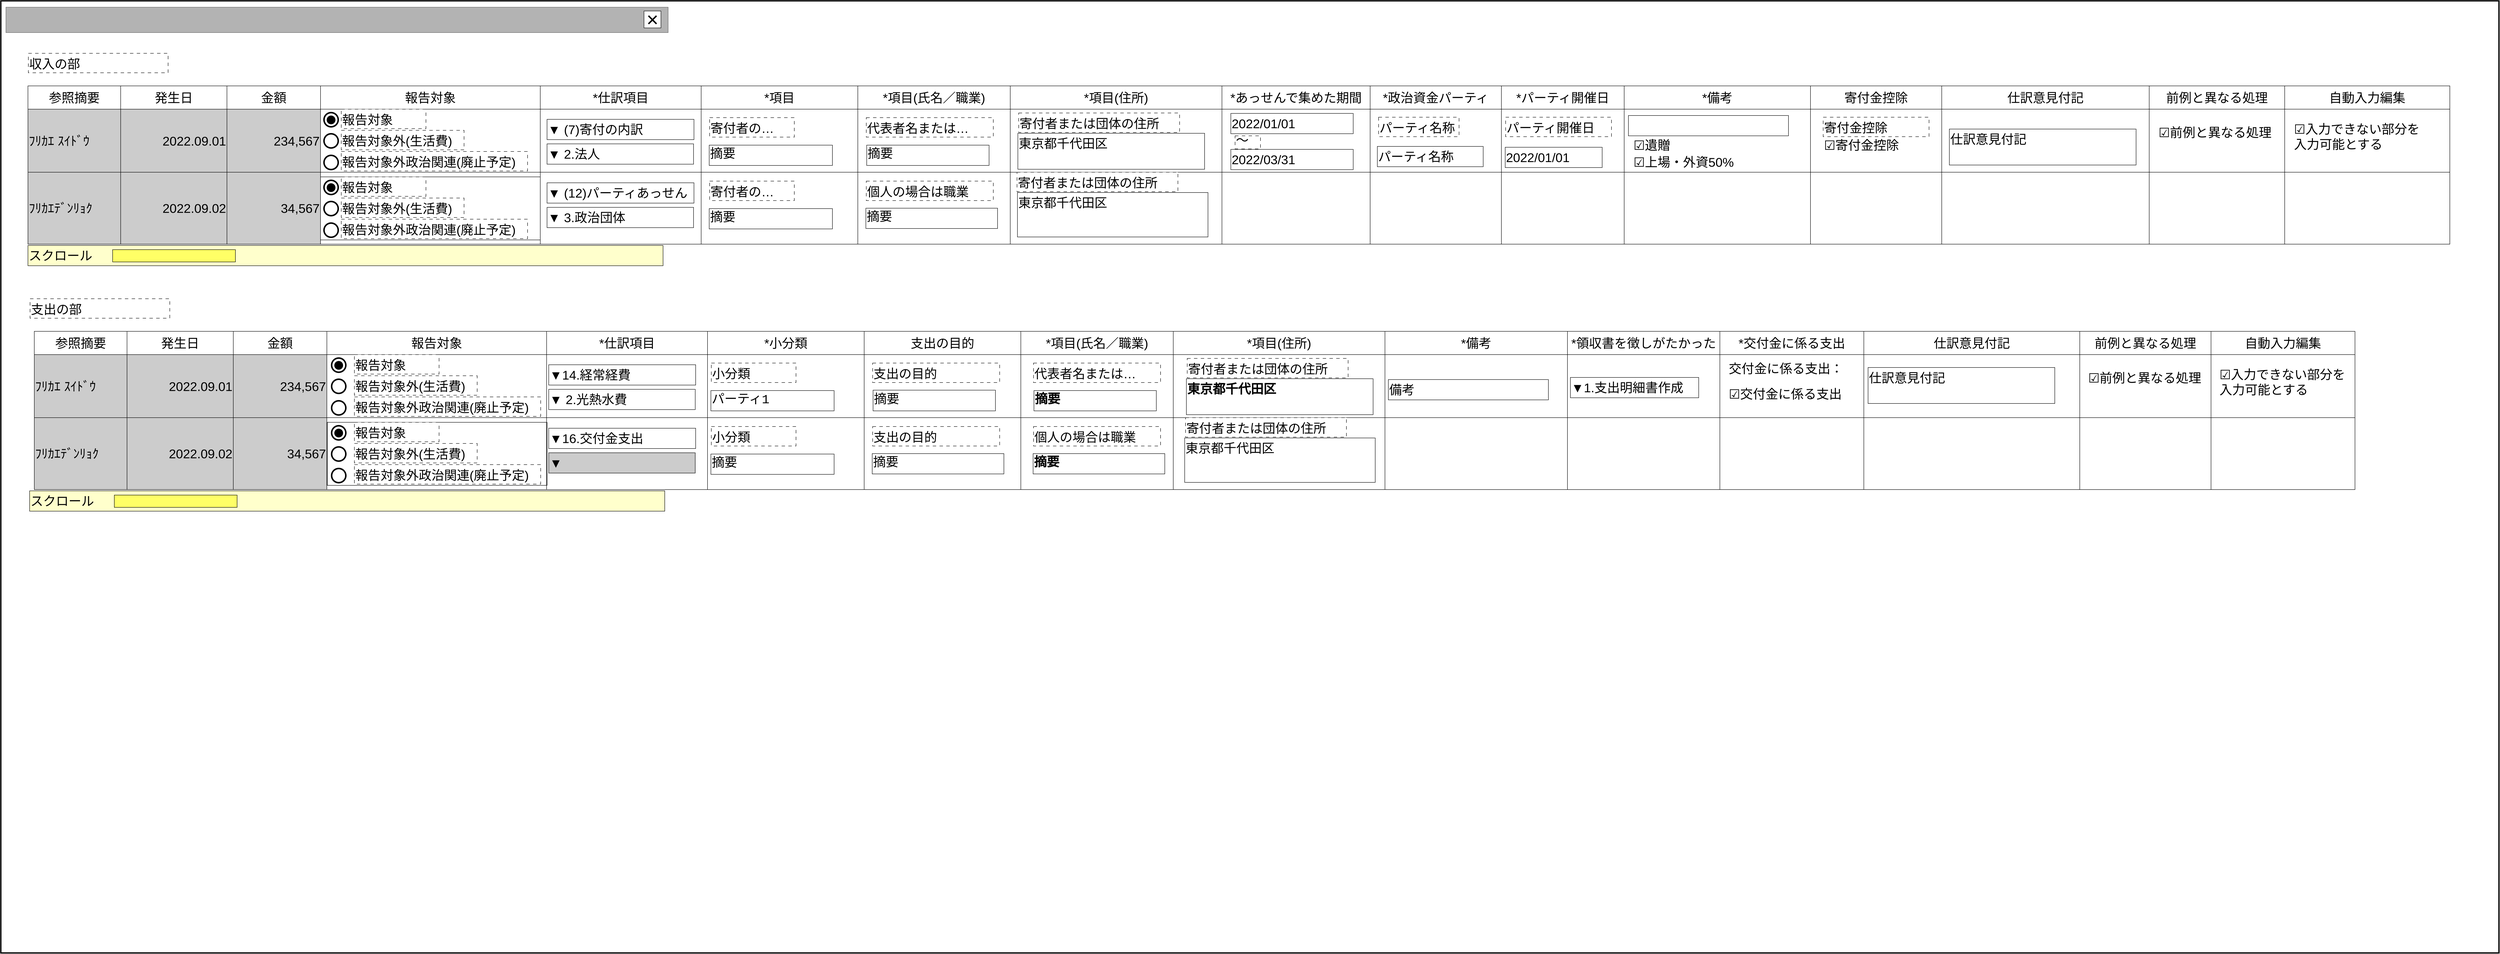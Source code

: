 <mxfile version="23.1.5" type="device">
  <diagram name="ページ1" id="LE8fIzdrHe0wcv1LTvfw">
    <mxGraphModel dx="5773" dy="4653" grid="1" gridSize="10" guides="1" tooltips="1" connect="1" arrows="1" fold="1" page="1" pageScale="1" pageWidth="1600" pageHeight="1200" math="0" shadow="0">
      <root>
        <mxCell id="0" />
        <mxCell id="cFaB45KztUIKXS-_cTrr-4" value="背景" style="locked=1;" parent="0" />
        <mxCell id="cFaB45KztUIKXS-_cTrr-5" value="" style="rounded=0;whiteSpace=wrap;html=1;strokeWidth=3;" parent="cFaB45KztUIKXS-_cTrr-4" vertex="1">
          <mxGeometry x="24" y="-1132" width="1556" height="1180" as="geometry" />
        </mxCell>
        <mxCell id="cFaB45KztUIKXS-_cTrr-8" value="" style="rounded=0;whiteSpace=wrap;html=1;" parent="cFaB45KztUIKXS-_cTrr-4" vertex="1">
          <mxGeometry x="853" y="-463" width="120" height="60" as="geometry" />
        </mxCell>
        <mxCell id="cFaB45KztUIKXS-_cTrr-9" value="ウインドウ" style="" parent="0" />
        <mxCell id="cFaB45KztUIKXS-_cTrr-10" value="" style="rounded=0;whiteSpace=wrap;html=1;strokeWidth=3;" parent="cFaB45KztUIKXS-_cTrr-9" vertex="1">
          <mxGeometry x="10" y="-1140" width="5900" height="2250" as="geometry" />
        </mxCell>
        <mxCell id="cFaB45KztUIKXS-_cTrr-11" value="" style="rounded=0;whiteSpace=wrap;html=1;fillColor=#B3B3B3;fontColor=#333333;strokeColor=#666666;" parent="cFaB45KztUIKXS-_cTrr-9" vertex="1">
          <mxGeometry x="22" y="-1125" width="1564" height="60" as="geometry" />
        </mxCell>
        <mxCell id="cFaB45KztUIKXS-_cTrr-12" value="&lt;font style=&quot;font-size: 48px;&quot;&gt;×&lt;/font&gt;" style="rounded=0;whiteSpace=wrap;html=1;" parent="cFaB45KztUIKXS-_cTrr-9" vertex="1">
          <mxGeometry x="1529" y="-1116" width="40" height="40" as="geometry" />
        </mxCell>
        <mxCell id="cFaB45KztUIKXS-_cTrr-14" value="名称未設定レイヤ" style="" parent="0" />
        <mxCell id="35Jxl4VPEfu9oCo5N5gf-0" value="&lt;div style=&quot;&quot;&gt;&lt;font style=&quot;font-size: 30px;&quot;&gt;スクロール&lt;/font&gt;&lt;/div&gt;" style="rounded=0;whiteSpace=wrap;html=1;align=left;verticalAlign=top;fillColor=#FFFFCC;" parent="cFaB45KztUIKXS-_cTrr-14" vertex="1">
          <mxGeometry x="74" y="-562" width="1500" height="48" as="geometry" />
        </mxCell>
        <mxCell id="35Jxl4VPEfu9oCo5N5gf-1" value="&lt;div style=&quot;&quot;&gt;&lt;br&gt;&lt;/div&gt;" style="rounded=0;whiteSpace=wrap;html=1;align=left;verticalAlign=top;fillColor=#FFFF66;" parent="cFaB45KztUIKXS-_cTrr-14" vertex="1">
          <mxGeometry x="274" y="-552" width="290" height="29" as="geometry" />
        </mxCell>
        <mxCell id="35Jxl4VPEfu9oCo5N5gf-2" value="&lt;span style=&quot;font-size: 30px;&quot;&gt;収入の部&lt;/span&gt;" style="rounded=0;whiteSpace=wrap;html=1;align=left;dashed=1;dashPattern=8 8;verticalAlign=bottom;" parent="cFaB45KztUIKXS-_cTrr-14" vertex="1">
          <mxGeometry x="75" y="-1016" width="330" height="46" as="geometry" />
        </mxCell>
        <mxCell id="35Jxl4VPEfu9oCo5N5gf-3" value="" style="childLayout=tableLayout;recursiveResize=0;shadow=0;fillColor=default;align=left;" parent="cFaB45KztUIKXS-_cTrr-14" vertex="1">
          <mxGeometry x="74" y="-939" width="5720" height="374" as="geometry" />
        </mxCell>
        <mxCell id="35Jxl4VPEfu9oCo5N5gf-4" value="" style="shape=tableRow;horizontal=0;startSize=0;swimlaneHead=0;swimlaneBody=0;top=0;left=0;bottom=0;right=0;dropTarget=0;collapsible=0;recursiveResize=0;expand=0;fontStyle=0;fillColor=none;strokeColor=inherit;" parent="35Jxl4VPEfu9oCo5N5gf-3" vertex="1">
          <mxGeometry width="5720" height="55" as="geometry" />
        </mxCell>
        <mxCell id="35Jxl4VPEfu9oCo5N5gf-5" value="&lt;span style=&quot;font-size: 30px;&quot;&gt;参照摘要&lt;/span&gt;" style="connectable=0;recursiveResize=0;strokeColor=inherit;fillColor=none;align=center;whiteSpace=wrap;html=1;" parent="35Jxl4VPEfu9oCo5N5gf-4" vertex="1">
          <mxGeometry width="219" height="55" as="geometry">
            <mxRectangle width="219" height="55" as="alternateBounds" />
          </mxGeometry>
        </mxCell>
        <mxCell id="35Jxl4VPEfu9oCo5N5gf-6" value="&lt;span style=&quot;font-size: 30px;&quot;&gt;発生日&lt;/span&gt;" style="connectable=0;recursiveResize=0;strokeColor=inherit;fillColor=none;align=center;whiteSpace=wrap;html=1;" parent="35Jxl4VPEfu9oCo5N5gf-4" vertex="1">
          <mxGeometry x="219" width="251" height="55" as="geometry">
            <mxRectangle width="251" height="55" as="alternateBounds" />
          </mxGeometry>
        </mxCell>
        <mxCell id="35Jxl4VPEfu9oCo5N5gf-7" value="&lt;font style=&quot;font-size: 30px;&quot;&gt;金額&lt;/font&gt;" style="connectable=0;recursiveResize=0;strokeColor=inherit;fillColor=none;align=center;whiteSpace=wrap;html=1;" parent="35Jxl4VPEfu9oCo5N5gf-4" vertex="1">
          <mxGeometry x="470" width="221" height="55" as="geometry">
            <mxRectangle width="221" height="55" as="alternateBounds" />
          </mxGeometry>
        </mxCell>
        <mxCell id="35Jxl4VPEfu9oCo5N5gf-8" value="&lt;span style=&quot;font-size: 30px;&quot;&gt;報告対象&lt;/span&gt;" style="connectable=0;recursiveResize=0;strokeColor=inherit;fillColor=none;align=center;whiteSpace=wrap;html=1;" parent="35Jxl4VPEfu9oCo5N5gf-4" vertex="1">
          <mxGeometry x="691" width="519" height="55" as="geometry">
            <mxRectangle width="519" height="55" as="alternateBounds" />
          </mxGeometry>
        </mxCell>
        <mxCell id="35Jxl4VPEfu9oCo5N5gf-9" value="&lt;font style=&quot;font-size: 30px;&quot;&gt;*仕訳項目&lt;/font&gt;" style="connectable=0;recursiveResize=0;strokeColor=inherit;fillColor=none;align=center;whiteSpace=wrap;html=1;" parent="35Jxl4VPEfu9oCo5N5gf-4" vertex="1">
          <mxGeometry x="1210" width="380" height="55" as="geometry">
            <mxRectangle width="380" height="55" as="alternateBounds" />
          </mxGeometry>
        </mxCell>
        <mxCell id="35Jxl4VPEfu9oCo5N5gf-10" value="&lt;span style=&quot;font-size: 30px;&quot;&gt;*項目&lt;/span&gt;" style="connectable=0;recursiveResize=0;strokeColor=inherit;fillColor=none;align=center;whiteSpace=wrap;html=1;" parent="35Jxl4VPEfu9oCo5N5gf-4" vertex="1">
          <mxGeometry x="1590" width="370" height="55" as="geometry">
            <mxRectangle width="370" height="55" as="alternateBounds" />
          </mxGeometry>
        </mxCell>
        <mxCell id="35Jxl4VPEfu9oCo5N5gf-11" value="&lt;span style=&quot;font-size: 30px;&quot;&gt;*項目(氏名／職業)&lt;/span&gt;" style="connectable=0;recursiveResize=0;strokeColor=inherit;fillColor=none;align=center;whiteSpace=wrap;html=1;" parent="35Jxl4VPEfu9oCo5N5gf-4" vertex="1">
          <mxGeometry x="1960" width="360" height="55" as="geometry">
            <mxRectangle width="360" height="55" as="alternateBounds" />
          </mxGeometry>
        </mxCell>
        <mxCell id="35Jxl4VPEfu9oCo5N5gf-12" value="&lt;font style=&quot;font-size: 30px;&quot;&gt;*項目(住所)&lt;/font&gt;" style="connectable=0;recursiveResize=0;strokeColor=inherit;fillColor=none;align=center;whiteSpace=wrap;html=1;" parent="35Jxl4VPEfu9oCo5N5gf-4" vertex="1">
          <mxGeometry x="2320" width="500" height="55" as="geometry">
            <mxRectangle width="500" height="55" as="alternateBounds" />
          </mxGeometry>
        </mxCell>
        <mxCell id="35Jxl4VPEfu9oCo5N5gf-13" value="&lt;font style=&quot;font-size: 30px;&quot;&gt;*あっせんで集めた期間&lt;/font&gt;" style="connectable=0;recursiveResize=0;strokeColor=inherit;fillColor=none;align=center;whiteSpace=wrap;html=1;" parent="35Jxl4VPEfu9oCo5N5gf-4" vertex="1">
          <mxGeometry x="2820" width="350" height="55" as="geometry">
            <mxRectangle width="350" height="55" as="alternateBounds" />
          </mxGeometry>
        </mxCell>
        <mxCell id="35Jxl4VPEfu9oCo5N5gf-14" value="&lt;font style=&quot;font-size: 30px;&quot;&gt;*政治資金パーティ&lt;/font&gt;" style="connectable=0;recursiveResize=0;strokeColor=inherit;fillColor=none;align=center;whiteSpace=wrap;html=1;" parent="35Jxl4VPEfu9oCo5N5gf-4" vertex="1">
          <mxGeometry x="3170" width="310" height="55" as="geometry">
            <mxRectangle width="310" height="55" as="alternateBounds" />
          </mxGeometry>
        </mxCell>
        <mxCell id="35Jxl4VPEfu9oCo5N5gf-89" value="&lt;font style=&quot;font-size: 30px;&quot;&gt;*パーティ開催日&lt;/font&gt;" style="connectable=0;recursiveResize=0;strokeColor=inherit;fillColor=none;align=center;whiteSpace=wrap;html=1;" parent="35Jxl4VPEfu9oCo5N5gf-4" vertex="1">
          <mxGeometry x="3480" width="290" height="55" as="geometry">
            <mxRectangle width="290" height="55" as="alternateBounds" />
          </mxGeometry>
        </mxCell>
        <mxCell id="35Jxl4VPEfu9oCo5N5gf-98" value="&lt;font style=&quot;font-size: 30px;&quot;&gt;*備考&lt;/font&gt;" style="connectable=0;recursiveResize=0;strokeColor=inherit;fillColor=none;align=center;whiteSpace=wrap;html=1;" parent="35Jxl4VPEfu9oCo5N5gf-4" vertex="1">
          <mxGeometry x="3770" width="440" height="55" as="geometry">
            <mxRectangle width="440" height="55" as="alternateBounds" />
          </mxGeometry>
        </mxCell>
        <mxCell id="35Jxl4VPEfu9oCo5N5gf-95" value="&lt;font style=&quot;font-size: 30px;&quot;&gt;寄付金控除&lt;/font&gt;" style="connectable=0;recursiveResize=0;strokeColor=inherit;fillColor=none;align=center;whiteSpace=wrap;html=1;" parent="35Jxl4VPEfu9oCo5N5gf-4" vertex="1">
          <mxGeometry x="4210" width="310" height="55" as="geometry">
            <mxRectangle width="310" height="55" as="alternateBounds" />
          </mxGeometry>
        </mxCell>
        <mxCell id="35Jxl4VPEfu9oCo5N5gf-92" value="&lt;font style=&quot;font-size: 30px;&quot;&gt;仕訳意見付記&lt;/font&gt;" style="connectable=0;recursiveResize=0;strokeColor=inherit;fillColor=none;align=center;whiteSpace=wrap;html=1;" parent="35Jxl4VPEfu9oCo5N5gf-4" vertex="1">
          <mxGeometry x="4520" width="490" height="55" as="geometry">
            <mxRectangle width="490" height="55" as="alternateBounds" />
          </mxGeometry>
        </mxCell>
        <mxCell id="35Jxl4VPEfu9oCo5N5gf-104" value="&lt;font style=&quot;font-size: 30px;&quot;&gt;前例と異なる処理&lt;/font&gt;" style="connectable=0;recursiveResize=0;strokeColor=inherit;fillColor=none;align=center;whiteSpace=wrap;html=1;" parent="35Jxl4VPEfu9oCo5N5gf-4" vertex="1">
          <mxGeometry x="5010" width="320" height="55" as="geometry">
            <mxRectangle width="320" height="55" as="alternateBounds" />
          </mxGeometry>
        </mxCell>
        <mxCell id="35Jxl4VPEfu9oCo5N5gf-101" value="&lt;font style=&quot;font-size: 30px;&quot;&gt;自動入力編集&lt;/font&gt;" style="connectable=0;recursiveResize=0;strokeColor=inherit;fillColor=none;align=center;whiteSpace=wrap;html=1;" parent="35Jxl4VPEfu9oCo5N5gf-4" vertex="1">
          <mxGeometry x="5330" width="390" height="55" as="geometry">
            <mxRectangle width="390" height="55" as="alternateBounds" />
          </mxGeometry>
        </mxCell>
        <mxCell id="35Jxl4VPEfu9oCo5N5gf-15" style="shape=tableRow;horizontal=0;startSize=0;swimlaneHead=0;swimlaneBody=0;top=0;left=0;bottom=0;right=0;dropTarget=0;collapsible=0;recursiveResize=0;expand=0;fontStyle=0;fillColor=none;strokeColor=inherit;" parent="35Jxl4VPEfu9oCo5N5gf-3" vertex="1">
          <mxGeometry y="55" width="5720" height="149" as="geometry" />
        </mxCell>
        <mxCell id="35Jxl4VPEfu9oCo5N5gf-16" value="&lt;span style=&quot;font-size: 30px;&quot;&gt;ﾌﾘｶｴ ｽｲﾄﾞｳ&lt;/span&gt;" style="connectable=0;recursiveResize=0;strokeColor=inherit;fillColor=#CCCCCC;align=left;whiteSpace=wrap;html=1;" parent="35Jxl4VPEfu9oCo5N5gf-15" vertex="1">
          <mxGeometry width="219" height="149" as="geometry">
            <mxRectangle width="219" height="149" as="alternateBounds" />
          </mxGeometry>
        </mxCell>
        <mxCell id="35Jxl4VPEfu9oCo5N5gf-17" value="&lt;font style=&quot;font-size: 30px;&quot;&gt;2022.09.01&lt;/font&gt;" style="connectable=0;recursiveResize=0;strokeColor=inherit;fillColor=#CCCCCC;align=right;whiteSpace=wrap;html=1;" parent="35Jxl4VPEfu9oCo5N5gf-15" vertex="1">
          <mxGeometry x="219" width="251" height="149" as="geometry">
            <mxRectangle width="251" height="149" as="alternateBounds" />
          </mxGeometry>
        </mxCell>
        <mxCell id="35Jxl4VPEfu9oCo5N5gf-18" value="&lt;font style=&quot;font-size: 30px;&quot;&gt;234,567&lt;/font&gt;" style="connectable=0;recursiveResize=0;align=right;whiteSpace=wrap;html=1;fillColor=#CCCCCC;" parent="35Jxl4VPEfu9oCo5N5gf-15" vertex="1">
          <mxGeometry x="470" width="221" height="149" as="geometry">
            <mxRectangle width="221" height="149" as="alternateBounds" />
          </mxGeometry>
        </mxCell>
        <mxCell id="35Jxl4VPEfu9oCo5N5gf-19" value="" style="connectable=0;recursiveResize=0;strokeColor=inherit;fillColor=none;align=center;whiteSpace=wrap;html=1;" parent="35Jxl4VPEfu9oCo5N5gf-15" vertex="1">
          <mxGeometry x="691" width="519" height="149" as="geometry">
            <mxRectangle width="519" height="149" as="alternateBounds" />
          </mxGeometry>
        </mxCell>
        <mxCell id="35Jxl4VPEfu9oCo5N5gf-20" style="connectable=0;recursiveResize=0;strokeColor=inherit;fillColor=none;align=center;whiteSpace=wrap;html=1;" parent="35Jxl4VPEfu9oCo5N5gf-15" vertex="1">
          <mxGeometry x="1210" width="380" height="149" as="geometry">
            <mxRectangle width="380" height="149" as="alternateBounds" />
          </mxGeometry>
        </mxCell>
        <mxCell id="35Jxl4VPEfu9oCo5N5gf-21" style="connectable=0;recursiveResize=0;strokeColor=inherit;fillColor=none;align=center;whiteSpace=wrap;html=1;" parent="35Jxl4VPEfu9oCo5N5gf-15" vertex="1">
          <mxGeometry x="1590" width="370" height="149" as="geometry">
            <mxRectangle width="370" height="149" as="alternateBounds" />
          </mxGeometry>
        </mxCell>
        <mxCell id="35Jxl4VPEfu9oCo5N5gf-22" style="connectable=0;recursiveResize=0;strokeColor=inherit;fillColor=none;align=center;whiteSpace=wrap;html=1;" parent="35Jxl4VPEfu9oCo5N5gf-15" vertex="1">
          <mxGeometry x="1960" width="360" height="149" as="geometry">
            <mxRectangle width="360" height="149" as="alternateBounds" />
          </mxGeometry>
        </mxCell>
        <mxCell id="35Jxl4VPEfu9oCo5N5gf-23" style="connectable=0;recursiveResize=0;strokeColor=inherit;fillColor=none;align=center;whiteSpace=wrap;html=1;" parent="35Jxl4VPEfu9oCo5N5gf-15" vertex="1">
          <mxGeometry x="2320" width="500" height="149" as="geometry">
            <mxRectangle width="500" height="149" as="alternateBounds" />
          </mxGeometry>
        </mxCell>
        <mxCell id="35Jxl4VPEfu9oCo5N5gf-24" style="connectable=0;recursiveResize=0;strokeColor=inherit;fillColor=none;align=center;whiteSpace=wrap;html=1;" parent="35Jxl4VPEfu9oCo5N5gf-15" vertex="1">
          <mxGeometry x="2820" width="350" height="149" as="geometry">
            <mxRectangle width="350" height="149" as="alternateBounds" />
          </mxGeometry>
        </mxCell>
        <mxCell id="35Jxl4VPEfu9oCo5N5gf-25" style="connectable=0;recursiveResize=0;strokeColor=inherit;fillColor=none;align=center;whiteSpace=wrap;html=1;" parent="35Jxl4VPEfu9oCo5N5gf-15" vertex="1">
          <mxGeometry x="3170" width="310" height="149" as="geometry">
            <mxRectangle width="310" height="149" as="alternateBounds" />
          </mxGeometry>
        </mxCell>
        <mxCell id="35Jxl4VPEfu9oCo5N5gf-90" style="connectable=0;recursiveResize=0;strokeColor=inherit;fillColor=none;align=center;whiteSpace=wrap;html=1;" parent="35Jxl4VPEfu9oCo5N5gf-15" vertex="1">
          <mxGeometry x="3480" width="290" height="149" as="geometry">
            <mxRectangle width="290" height="149" as="alternateBounds" />
          </mxGeometry>
        </mxCell>
        <mxCell id="35Jxl4VPEfu9oCo5N5gf-99" style="connectable=0;recursiveResize=0;strokeColor=inherit;fillColor=none;align=center;whiteSpace=wrap;html=1;" parent="35Jxl4VPEfu9oCo5N5gf-15" vertex="1">
          <mxGeometry x="3770" width="440" height="149" as="geometry">
            <mxRectangle width="440" height="149" as="alternateBounds" />
          </mxGeometry>
        </mxCell>
        <mxCell id="35Jxl4VPEfu9oCo5N5gf-96" style="connectable=0;recursiveResize=0;strokeColor=inherit;fillColor=none;align=center;whiteSpace=wrap;html=1;" parent="35Jxl4VPEfu9oCo5N5gf-15" vertex="1">
          <mxGeometry x="4210" width="310" height="149" as="geometry">
            <mxRectangle width="310" height="149" as="alternateBounds" />
          </mxGeometry>
        </mxCell>
        <mxCell id="35Jxl4VPEfu9oCo5N5gf-93" style="connectable=0;recursiveResize=0;strokeColor=inherit;fillColor=none;align=center;whiteSpace=wrap;html=1;" parent="35Jxl4VPEfu9oCo5N5gf-15" vertex="1">
          <mxGeometry x="4520" width="490" height="149" as="geometry">
            <mxRectangle width="490" height="149" as="alternateBounds" />
          </mxGeometry>
        </mxCell>
        <mxCell id="35Jxl4VPEfu9oCo5N5gf-105" style="connectable=0;recursiveResize=0;strokeColor=inherit;fillColor=none;align=center;whiteSpace=wrap;html=1;" parent="35Jxl4VPEfu9oCo5N5gf-15" vertex="1">
          <mxGeometry x="5010" width="320" height="149" as="geometry">
            <mxRectangle width="320" height="149" as="alternateBounds" />
          </mxGeometry>
        </mxCell>
        <mxCell id="35Jxl4VPEfu9oCo5N5gf-102" style="connectable=0;recursiveResize=0;strokeColor=inherit;fillColor=none;align=center;whiteSpace=wrap;html=1;" parent="35Jxl4VPEfu9oCo5N5gf-15" vertex="1">
          <mxGeometry x="5330" width="390" height="149" as="geometry">
            <mxRectangle width="390" height="149" as="alternateBounds" />
          </mxGeometry>
        </mxCell>
        <mxCell id="35Jxl4VPEfu9oCo5N5gf-26" style="shape=tableRow;horizontal=0;startSize=0;swimlaneHead=0;swimlaneBody=0;top=0;left=0;bottom=0;right=0;dropTarget=0;collapsible=0;recursiveResize=0;expand=0;fontStyle=0;fillColor=none;strokeColor=inherit;" parent="35Jxl4VPEfu9oCo5N5gf-3" vertex="1">
          <mxGeometry y="204" width="5720" height="170" as="geometry" />
        </mxCell>
        <mxCell id="35Jxl4VPEfu9oCo5N5gf-27" value="&lt;font style=&quot;font-size: 30px;&quot;&gt;ﾌﾘｶｴﾃﾞﾝﾘｮｸ&lt;/font&gt;" style="connectable=0;recursiveResize=0;strokeColor=inherit;fillColor=#CCCCCC;align=left;whiteSpace=wrap;html=1;" parent="35Jxl4VPEfu9oCo5N5gf-26" vertex="1">
          <mxGeometry width="219" height="170" as="geometry">
            <mxRectangle width="219" height="170" as="alternateBounds" />
          </mxGeometry>
        </mxCell>
        <mxCell id="35Jxl4VPEfu9oCo5N5gf-28" value="&lt;font style=&quot;font-size: 30px;&quot;&gt;2022.09.02&lt;/font&gt;" style="connectable=0;recursiveResize=0;strokeColor=inherit;fillColor=#CCCCCC;align=right;whiteSpace=wrap;html=1;" parent="35Jxl4VPEfu9oCo5N5gf-26" vertex="1">
          <mxGeometry x="219" width="251" height="170" as="geometry">
            <mxRectangle width="251" height="170" as="alternateBounds" />
          </mxGeometry>
        </mxCell>
        <mxCell id="35Jxl4VPEfu9oCo5N5gf-29" value="&lt;font style=&quot;font-size: 30px;&quot;&gt;34,567&lt;/font&gt;" style="connectable=0;recursiveResize=0;strokeColor=inherit;fillColor=#CCCCCC;align=right;whiteSpace=wrap;html=1;" parent="35Jxl4VPEfu9oCo5N5gf-26" vertex="1">
          <mxGeometry x="470" width="221" height="170" as="geometry">
            <mxRectangle width="221" height="170" as="alternateBounds" />
          </mxGeometry>
        </mxCell>
        <mxCell id="35Jxl4VPEfu9oCo5N5gf-30" value="" style="connectable=0;recursiveResize=0;strokeColor=inherit;fillColor=none;align=center;whiteSpace=wrap;html=1;" parent="35Jxl4VPEfu9oCo5N5gf-26" vertex="1">
          <mxGeometry x="691" width="519" height="170" as="geometry">
            <mxRectangle width="519" height="170" as="alternateBounds" />
          </mxGeometry>
        </mxCell>
        <mxCell id="35Jxl4VPEfu9oCo5N5gf-31" style="connectable=0;recursiveResize=0;strokeColor=inherit;fillColor=none;align=center;whiteSpace=wrap;html=1;" parent="35Jxl4VPEfu9oCo5N5gf-26" vertex="1">
          <mxGeometry x="1210" width="380" height="170" as="geometry">
            <mxRectangle width="380" height="170" as="alternateBounds" />
          </mxGeometry>
        </mxCell>
        <mxCell id="35Jxl4VPEfu9oCo5N5gf-32" style="connectable=0;recursiveResize=0;strokeColor=inherit;fillColor=none;align=center;whiteSpace=wrap;html=1;" parent="35Jxl4VPEfu9oCo5N5gf-26" vertex="1">
          <mxGeometry x="1590" width="370" height="170" as="geometry">
            <mxRectangle width="370" height="170" as="alternateBounds" />
          </mxGeometry>
        </mxCell>
        <mxCell id="35Jxl4VPEfu9oCo5N5gf-33" style="connectable=0;recursiveResize=0;strokeColor=inherit;fillColor=none;align=center;whiteSpace=wrap;html=1;" parent="35Jxl4VPEfu9oCo5N5gf-26" vertex="1">
          <mxGeometry x="1960" width="360" height="170" as="geometry">
            <mxRectangle width="360" height="170" as="alternateBounds" />
          </mxGeometry>
        </mxCell>
        <mxCell id="35Jxl4VPEfu9oCo5N5gf-34" style="connectable=0;recursiveResize=0;strokeColor=inherit;fillColor=none;align=center;whiteSpace=wrap;html=1;" parent="35Jxl4VPEfu9oCo5N5gf-26" vertex="1">
          <mxGeometry x="2320" width="500" height="170" as="geometry">
            <mxRectangle width="500" height="170" as="alternateBounds" />
          </mxGeometry>
        </mxCell>
        <mxCell id="35Jxl4VPEfu9oCo5N5gf-35" style="connectable=0;recursiveResize=0;strokeColor=inherit;fillColor=none;align=center;whiteSpace=wrap;html=1;" parent="35Jxl4VPEfu9oCo5N5gf-26" vertex="1">
          <mxGeometry x="2820" width="350" height="170" as="geometry">
            <mxRectangle width="350" height="170" as="alternateBounds" />
          </mxGeometry>
        </mxCell>
        <mxCell id="35Jxl4VPEfu9oCo5N5gf-36" style="connectable=0;recursiveResize=0;strokeColor=inherit;fillColor=none;align=center;whiteSpace=wrap;html=1;" parent="35Jxl4VPEfu9oCo5N5gf-26" vertex="1">
          <mxGeometry x="3170" width="310" height="170" as="geometry">
            <mxRectangle width="310" height="170" as="alternateBounds" />
          </mxGeometry>
        </mxCell>
        <mxCell id="35Jxl4VPEfu9oCo5N5gf-91" style="connectable=0;recursiveResize=0;strokeColor=inherit;fillColor=none;align=center;whiteSpace=wrap;html=1;" parent="35Jxl4VPEfu9oCo5N5gf-26" vertex="1">
          <mxGeometry x="3480" width="290" height="170" as="geometry">
            <mxRectangle width="290" height="170" as="alternateBounds" />
          </mxGeometry>
        </mxCell>
        <mxCell id="35Jxl4VPEfu9oCo5N5gf-100" style="connectable=0;recursiveResize=0;strokeColor=inherit;fillColor=none;align=center;whiteSpace=wrap;html=1;" parent="35Jxl4VPEfu9oCo5N5gf-26" vertex="1">
          <mxGeometry x="3770" width="440" height="170" as="geometry">
            <mxRectangle width="440" height="170" as="alternateBounds" />
          </mxGeometry>
        </mxCell>
        <mxCell id="35Jxl4VPEfu9oCo5N5gf-97" style="connectable=0;recursiveResize=0;strokeColor=inherit;fillColor=none;align=center;whiteSpace=wrap;html=1;" parent="35Jxl4VPEfu9oCo5N5gf-26" vertex="1">
          <mxGeometry x="4210" width="310" height="170" as="geometry">
            <mxRectangle width="310" height="170" as="alternateBounds" />
          </mxGeometry>
        </mxCell>
        <mxCell id="35Jxl4VPEfu9oCo5N5gf-94" style="connectable=0;recursiveResize=0;strokeColor=inherit;fillColor=none;align=center;whiteSpace=wrap;html=1;" parent="35Jxl4VPEfu9oCo5N5gf-26" vertex="1">
          <mxGeometry x="4520" width="490" height="170" as="geometry">
            <mxRectangle width="490" height="170" as="alternateBounds" />
          </mxGeometry>
        </mxCell>
        <mxCell id="35Jxl4VPEfu9oCo5N5gf-106" style="connectable=0;recursiveResize=0;strokeColor=inherit;fillColor=none;align=center;whiteSpace=wrap;html=1;" parent="35Jxl4VPEfu9oCo5N5gf-26" vertex="1">
          <mxGeometry x="5010" width="320" height="170" as="geometry">
            <mxRectangle width="320" height="170" as="alternateBounds" />
          </mxGeometry>
        </mxCell>
        <mxCell id="35Jxl4VPEfu9oCo5N5gf-103" style="connectable=0;recursiveResize=0;strokeColor=inherit;fillColor=none;align=center;whiteSpace=wrap;html=1;" parent="35Jxl4VPEfu9oCo5N5gf-26" vertex="1">
          <mxGeometry x="5330" width="390" height="170" as="geometry">
            <mxRectangle width="390" height="170" as="alternateBounds" />
          </mxGeometry>
        </mxCell>
        <mxCell id="35Jxl4VPEfu9oCo5N5gf-37" value="&lt;div style=&quot;&quot;&gt;&lt;div style=&quot;font-family: &amp;quot;MS GothIc&amp;quot;, Consolas, &amp;quot;Courier New&amp;quot;, monospace, Consolas, &amp;quot;Courier New&amp;quot;, monospace; line-height: 19px;&quot;&gt;&lt;font style=&quot;font-size: 30px;&quot;&gt;摘要&lt;/font&gt;&lt;/div&gt;&lt;/div&gt;" style="rounded=0;whiteSpace=wrap;html=1;align=left;fillColor=#FFFFFF;" parent="cFaB45KztUIKXS-_cTrr-14" vertex="1">
          <mxGeometry x="2055" y="-799" width="289" height="48" as="geometry" />
        </mxCell>
        <mxCell id="35Jxl4VPEfu9oCo5N5gf-39" value="&lt;div style=&quot;&quot;&gt;&lt;font style=&quot;font-size: 30px;&quot;&gt;▼ (7)&lt;/font&gt;&lt;font style=&quot;font-size: 30px;&quot;&gt;寄付の内訳&lt;/font&gt;&lt;/div&gt;" style="rounded=0;whiteSpace=wrap;html=1;align=left;" parent="cFaB45KztUIKXS-_cTrr-14" vertex="1">
          <mxGeometry x="1300" y="-860" width="347" height="48" as="geometry" />
        </mxCell>
        <mxCell id="35Jxl4VPEfu9oCo5N5gf-40" value="&lt;div style=&quot;&quot;&gt;&lt;font style=&quot;font-size: 30px;&quot;&gt;▼ 2.法人&lt;/font&gt;&lt;/div&gt;" style="rounded=0;whiteSpace=wrap;html=1;align=left;" parent="cFaB45KztUIKXS-_cTrr-14" vertex="1">
          <mxGeometry x="1300" y="-802" width="346" height="48" as="geometry" />
        </mxCell>
        <mxCell id="35Jxl4VPEfu9oCo5N5gf-41" value="&lt;div style=&quot;&quot;&gt;&lt;font style=&quot;font-size: 30px;&quot;&gt;パーティ名称&lt;/font&gt;&lt;/div&gt;" style="rounded=0;whiteSpace=wrap;html=1;align=left;verticalAlign=top;fillColor=#FFFFFF;" parent="cFaB45KztUIKXS-_cTrr-14" vertex="1">
          <mxGeometry x="3261" y="-796" width="250" height="48" as="geometry" />
        </mxCell>
        <mxCell id="35Jxl4VPEfu9oCo5N5gf-42" value="&lt;font style=&quot;font-size: 30px;&quot;&gt;☑遺贈&lt;/font&gt;" style="text;html=1;strokeColor=none;fillColor=none;align=left;verticalAlign=middle;whiteSpace=wrap;rounded=0;" parent="cFaB45KztUIKXS-_cTrr-14" vertex="1">
          <mxGeometry x="3864" y="-829" width="320" height="60" as="geometry" />
        </mxCell>
        <mxCell id="35Jxl4VPEfu9oCo5N5gf-43" value="&lt;div style=&quot;&quot;&gt;&lt;div style=&quot;font-family: &amp;quot;MS GothIc&amp;quot;, Consolas, &amp;quot;Courier New&amp;quot;, monospace, Consolas, &amp;quot;Courier New&amp;quot;, monospace; line-height: 19px;&quot;&gt;&lt;font style=&quot;font-size: 30px;&quot;&gt;摘要&lt;/font&gt;&lt;/div&gt;&lt;/div&gt;" style="rounded=0;whiteSpace=wrap;html=1;align=left;" parent="cFaB45KztUIKXS-_cTrr-14" vertex="1">
          <mxGeometry x="2053" y="-650" width="311" height="48" as="geometry" />
        </mxCell>
        <mxCell id="35Jxl4VPEfu9oCo5N5gf-45" value="&lt;div style=&quot;&quot;&gt;&lt;font style=&quot;font-size: 30px;&quot;&gt;▼ (12)&lt;/font&gt;&lt;font style=&quot;font-size: 30px;&quot;&gt;パーティあっせん&lt;/font&gt;&lt;/div&gt;" style="rounded=0;whiteSpace=wrap;html=1;align=left;" parent="cFaB45KztUIKXS-_cTrr-14" vertex="1">
          <mxGeometry x="1300" y="-710" width="347" height="48" as="geometry" />
        </mxCell>
        <mxCell id="35Jxl4VPEfu9oCo5N5gf-46" value="&lt;div style=&quot;&quot;&gt;&lt;font style=&quot;font-size: 30px;&quot;&gt;▼ 3.政治団体&lt;/font&gt;&lt;/div&gt;" style="rounded=0;whiteSpace=wrap;html=1;align=left;" parent="cFaB45KztUIKXS-_cTrr-14" vertex="1">
          <mxGeometry x="1300" y="-652" width="346" height="48" as="geometry" />
        </mxCell>
        <mxCell id="35Jxl4VPEfu9oCo5N5gf-47" value="&lt;div style=&quot;&quot;&gt;&lt;br&gt;&lt;/div&gt;" style="rounded=0;whiteSpace=wrap;html=1;align=left;verticalAlign=top;fillColor=#FFFFFF;" parent="cFaB45KztUIKXS-_cTrr-14" vertex="1">
          <mxGeometry x="3854" y="-869" width="378" height="48" as="geometry" />
        </mxCell>
        <mxCell id="35Jxl4VPEfu9oCo5N5gf-48" value="&lt;font style=&quot;font-size: 30px;&quot;&gt;☑上場・外資50%&lt;/font&gt;" style="text;html=1;strokeColor=none;fillColor=none;align=left;verticalAlign=middle;whiteSpace=wrap;rounded=0;" parent="cFaB45KztUIKXS-_cTrr-14" vertex="1">
          <mxGeometry x="3864" y="-789" width="320" height="60" as="geometry" />
        </mxCell>
        <mxCell id="35Jxl4VPEfu9oCo5N5gf-51" value="&lt;span style=&quot;font-size: 30px;&quot;&gt;東京都千代田区&lt;br&gt;&lt;/span&gt;" style="rounded=0;whiteSpace=wrap;html=1;align=left;fillColor=none;verticalAlign=top;" parent="cFaB45KztUIKXS-_cTrr-14" vertex="1">
          <mxGeometry x="2412" y="-827" width="441" height="85" as="geometry" />
        </mxCell>
        <mxCell id="35Jxl4VPEfu9oCo5N5gf-52" value="&lt;span style=&quot;font-size: 30px;&quot;&gt;東京都千代田区&lt;br&gt;&lt;/span&gt;" style="rounded=0;whiteSpace=wrap;html=1;align=left;fillColor=none;verticalAlign=top;" parent="cFaB45KztUIKXS-_cTrr-14" vertex="1">
          <mxGeometry x="2411" y="-687" width="450" height="105" as="geometry" />
        </mxCell>
        <mxCell id="35Jxl4VPEfu9oCo5N5gf-57" value="&lt;font style=&quot;font-size: 84px;&quot;&gt;○&lt;/font&gt;" style="text;html=1;strokeColor=none;fillColor=none;align=center;verticalAlign=middle;whiteSpace=wrap;rounded=0;fontSize=60;" parent="cFaB45KztUIKXS-_cTrr-14" vertex="1">
          <mxGeometry x="760" y="-878" width="60" height="30" as="geometry" />
        </mxCell>
        <mxCell id="35Jxl4VPEfu9oCo5N5gf-58" value="&lt;font style=&quot;font-size: 48px;&quot;&gt;●&lt;/font&gt;" style="text;html=1;strokeColor=none;fillColor=none;align=center;verticalAlign=middle;whiteSpace=wrap;rounded=0;fontSize=48;" parent="cFaB45KztUIKXS-_cTrr-14" vertex="1">
          <mxGeometry x="760" y="-877" width="60" height="30" as="geometry" />
        </mxCell>
        <mxCell id="35Jxl4VPEfu9oCo5N5gf-59" value="&lt;font style=&quot;font-size: 84px;&quot;&gt;○&lt;/font&gt;" style="text;html=1;strokeColor=none;fillColor=none;align=center;verticalAlign=middle;whiteSpace=wrap;rounded=0;fontSize=60;" parent="cFaB45KztUIKXS-_cTrr-14" vertex="1">
          <mxGeometry x="760" y="-828" width="60" height="30" as="geometry" />
        </mxCell>
        <mxCell id="35Jxl4VPEfu9oCo5N5gf-61" value="&lt;font style=&quot;font-size: 84px;&quot;&gt;○&lt;/font&gt;" style="text;html=1;strokeColor=none;fillColor=none;align=center;verticalAlign=middle;whiteSpace=wrap;rounded=0;fontSize=60;" parent="cFaB45KztUIKXS-_cTrr-14" vertex="1">
          <mxGeometry x="760" y="-777" width="60" height="30" as="geometry" />
        </mxCell>
        <mxCell id="35Jxl4VPEfu9oCo5N5gf-63" value="&lt;span style=&quot;font-size: 30px;&quot;&gt;報告対象&lt;/span&gt;" style="rounded=0;whiteSpace=wrap;html=1;align=left;dashed=1;dashPattern=8 8;verticalAlign=bottom;" parent="cFaB45KztUIKXS-_cTrr-14" vertex="1">
          <mxGeometry x="814" y="-884" width="200" height="46" as="geometry" />
        </mxCell>
        <mxCell id="35Jxl4VPEfu9oCo5N5gf-64" value="&lt;span style=&quot;font-size: 30px;&quot;&gt;報告対象外(生活費)&lt;/span&gt;" style="rounded=0;whiteSpace=wrap;html=1;align=left;dashed=1;dashPattern=8 8;verticalAlign=bottom;" parent="cFaB45KztUIKXS-_cTrr-14" vertex="1">
          <mxGeometry x="814" y="-834" width="290" height="46" as="geometry" />
        </mxCell>
        <mxCell id="35Jxl4VPEfu9oCo5N5gf-65" value="&lt;span style=&quot;font-size: 30px;&quot;&gt;報告対象外政治関連(廃止予定)&lt;/span&gt;" style="rounded=0;whiteSpace=wrap;html=1;align=left;dashed=1;dashPattern=8 8;verticalAlign=bottom;" parent="cFaB45KztUIKXS-_cTrr-14" vertex="1">
          <mxGeometry x="814" y="-784" width="440" height="46" as="geometry" />
        </mxCell>
        <mxCell id="35Jxl4VPEfu9oCo5N5gf-69" value="" style="connectable=0;recursiveResize=0;strokeColor=inherit;fillColor=none;align=center;whiteSpace=wrap;html=1;" parent="cFaB45KztUIKXS-_cTrr-14" vertex="1">
          <mxGeometry x="765" y="-724" width="519" height="149" as="geometry">
            <mxRectangle width="519" height="149" as="alternateBounds" />
          </mxGeometry>
        </mxCell>
        <mxCell id="35Jxl4VPEfu9oCo5N5gf-70" value="&lt;font style=&quot;font-size: 84px;&quot;&gt;○&lt;/font&gt;" style="text;html=1;strokeColor=none;fillColor=none;align=center;verticalAlign=middle;whiteSpace=wrap;rounded=0;fontSize=60;" parent="cFaB45KztUIKXS-_cTrr-14" vertex="1">
          <mxGeometry x="760" y="-718" width="60" height="30" as="geometry" />
        </mxCell>
        <mxCell id="35Jxl4VPEfu9oCo5N5gf-71" value="&lt;font style=&quot;font-size: 48px;&quot;&gt;●&lt;/font&gt;" style="text;html=1;strokeColor=none;fillColor=none;align=center;verticalAlign=middle;whiteSpace=wrap;rounded=0;fontSize=48;" parent="cFaB45KztUIKXS-_cTrr-14" vertex="1">
          <mxGeometry x="760" y="-717" width="60" height="30" as="geometry" />
        </mxCell>
        <mxCell id="35Jxl4VPEfu9oCo5N5gf-72" value="&lt;font style=&quot;font-size: 84px;&quot;&gt;○&lt;/font&gt;" style="text;html=1;strokeColor=none;fillColor=none;align=center;verticalAlign=middle;whiteSpace=wrap;rounded=0;fontSize=60;" parent="cFaB45KztUIKXS-_cTrr-14" vertex="1">
          <mxGeometry x="760" y="-668" width="60" height="30" as="geometry" />
        </mxCell>
        <mxCell id="35Jxl4VPEfu9oCo5N5gf-73" value="&lt;font style=&quot;font-size: 84px;&quot;&gt;○&lt;/font&gt;" style="text;html=1;strokeColor=none;fillColor=none;align=center;verticalAlign=middle;whiteSpace=wrap;rounded=0;fontSize=60;" parent="cFaB45KztUIKXS-_cTrr-14" vertex="1">
          <mxGeometry x="760" y="-617" width="60" height="30" as="geometry" />
        </mxCell>
        <mxCell id="35Jxl4VPEfu9oCo5N5gf-74" value="&lt;span style=&quot;font-size: 30px;&quot;&gt;報告対象&lt;/span&gt;" style="rounded=0;whiteSpace=wrap;html=1;align=left;dashed=1;dashPattern=8 8;verticalAlign=bottom;" parent="cFaB45KztUIKXS-_cTrr-14" vertex="1">
          <mxGeometry x="814" y="-724" width="200" height="46" as="geometry" />
        </mxCell>
        <mxCell id="35Jxl4VPEfu9oCo5N5gf-75" value="&lt;span style=&quot;font-size: 30px;&quot;&gt;報告対象外(生活費)&lt;/span&gt;" style="rounded=0;whiteSpace=wrap;html=1;align=left;dashed=1;dashPattern=8 8;verticalAlign=bottom;" parent="cFaB45KztUIKXS-_cTrr-14" vertex="1">
          <mxGeometry x="814" y="-674" width="290" height="46" as="geometry" />
        </mxCell>
        <mxCell id="35Jxl4VPEfu9oCo5N5gf-76" value="&lt;span style=&quot;font-size: 30px;&quot;&gt;報告対象外政治関連(廃止予定)&lt;/span&gt;" style="rounded=0;whiteSpace=wrap;html=1;align=left;dashed=1;dashPattern=8 8;verticalAlign=bottom;" parent="cFaB45KztUIKXS-_cTrr-14" vertex="1">
          <mxGeometry x="814" y="-624" width="440" height="46" as="geometry" />
        </mxCell>
        <mxCell id="35Jxl4VPEfu9oCo5N5gf-77" value="&lt;span style=&quot;font-size: 30px;&quot;&gt;寄付者の…&lt;/span&gt;" style="rounded=0;whiteSpace=wrap;html=1;align=left;dashed=1;dashPattern=8 8;verticalAlign=bottom;" parent="cFaB45KztUIKXS-_cTrr-14" vertex="1">
          <mxGeometry x="1684" y="-864" width="200" height="46" as="geometry" />
        </mxCell>
        <mxCell id="35Jxl4VPEfu9oCo5N5gf-78" value="&lt;span style=&quot;font-size: 30px;&quot;&gt;寄付者の…&lt;/span&gt;" style="rounded=0;whiteSpace=wrap;html=1;align=left;dashed=1;dashPattern=8 8;verticalAlign=bottom;" parent="cFaB45KztUIKXS-_cTrr-14" vertex="1">
          <mxGeometry x="1684" y="-714" width="200" height="46" as="geometry" />
        </mxCell>
        <mxCell id="35Jxl4VPEfu9oCo5N5gf-79" value="&lt;div style=&quot;&quot;&gt;&lt;div style=&quot;font-family: &amp;quot;MS GothIc&amp;quot;, Consolas, &amp;quot;Courier New&amp;quot;, monospace, Consolas, &amp;quot;Courier New&amp;quot;, monospace; line-height: 19px;&quot;&gt;&lt;font style=&quot;font-size: 30px;&quot;&gt;摘要&lt;/font&gt;&lt;/div&gt;&lt;/div&gt;" style="rounded=0;whiteSpace=wrap;html=1;align=left;fillColor=#FFFFFF;" parent="cFaB45KztUIKXS-_cTrr-14" vertex="1">
          <mxGeometry x="1683" y="-799" width="291" height="48" as="geometry" />
        </mxCell>
        <mxCell id="35Jxl4VPEfu9oCo5N5gf-80" value="&lt;div style=&quot;&quot;&gt;&lt;div style=&quot;font-family: &amp;quot;MS GothIc&amp;quot;, Consolas, &amp;quot;Courier New&amp;quot;, monospace, Consolas, &amp;quot;Courier New&amp;quot;, monospace; line-height: 19px;&quot;&gt;&lt;font style=&quot;font-size: 30px;&quot;&gt;摘要&lt;/font&gt;&lt;/div&gt;&lt;/div&gt;" style="rounded=0;whiteSpace=wrap;html=1;align=left;" parent="cFaB45KztUIKXS-_cTrr-14" vertex="1">
          <mxGeometry x="1683" y="-649" width="291" height="48" as="geometry" />
        </mxCell>
        <mxCell id="35Jxl4VPEfu9oCo5N5gf-82" value="&lt;span style=&quot;font-size: 30px;&quot;&gt;代表者名または…&lt;/span&gt;" style="rounded=0;whiteSpace=wrap;html=1;align=left;dashed=1;dashPattern=8 8;verticalAlign=bottom;" parent="cFaB45KztUIKXS-_cTrr-14" vertex="1">
          <mxGeometry x="2054" y="-864" width="300" height="46" as="geometry" />
        </mxCell>
        <mxCell id="35Jxl4VPEfu9oCo5N5gf-83" value="&lt;span style=&quot;font-size: 30px;&quot;&gt;個人の場合は職業&lt;/span&gt;" style="rounded=0;whiteSpace=wrap;html=1;align=left;dashed=1;dashPattern=8 8;verticalAlign=bottom;" parent="cFaB45KztUIKXS-_cTrr-14" vertex="1">
          <mxGeometry x="2054" y="-714" width="300" height="46" as="geometry" />
        </mxCell>
        <mxCell id="35Jxl4VPEfu9oCo5N5gf-84" value="&lt;span style=&quot;font-size: 30px;&quot;&gt;寄付者または団体の住所&lt;/span&gt;" style="rounded=0;whiteSpace=wrap;html=1;align=left;dashed=1;dashPattern=8 8;verticalAlign=bottom;" parent="cFaB45KztUIKXS-_cTrr-14" vertex="1">
          <mxGeometry x="2410" y="-735" width="380" height="46" as="geometry" />
        </mxCell>
        <mxCell id="35Jxl4VPEfu9oCo5N5gf-85" value="&lt;span style=&quot;font-size: 30px;&quot;&gt;寄付者または団体の住所&lt;/span&gt;" style="rounded=0;whiteSpace=wrap;html=1;align=left;dashed=1;dashPattern=8 8;verticalAlign=bottom;" parent="cFaB45KztUIKXS-_cTrr-14" vertex="1">
          <mxGeometry x="2414" y="-875" width="380" height="46" as="geometry" />
        </mxCell>
        <mxCell id="35Jxl4VPEfu9oCo5N5gf-86" value="&lt;span style=&quot;font-size: 30px;&quot;&gt;2022/01/01&lt;/span&gt;" style="rounded=0;whiteSpace=wrap;html=1;align=left;fillColor=#FFFFFF;" parent="cFaB45KztUIKXS-_cTrr-14" vertex="1">
          <mxGeometry x="2915" y="-874" width="289" height="48" as="geometry" />
        </mxCell>
        <mxCell id="35Jxl4VPEfu9oCo5N5gf-87" value="&lt;span style=&quot;font-size: 30px;&quot;&gt;2022/03/31&lt;br&gt;&lt;/span&gt;" style="rounded=0;whiteSpace=wrap;html=1;align=left;fillColor=#FFFFFF;" parent="cFaB45KztUIKXS-_cTrr-14" vertex="1">
          <mxGeometry x="2915" y="-789" width="289" height="48" as="geometry" />
        </mxCell>
        <mxCell id="35Jxl4VPEfu9oCo5N5gf-88" value="&lt;span style=&quot;font-size: 30px;&quot;&gt;～&lt;/span&gt;" style="rounded=0;whiteSpace=wrap;html=1;align=left;dashed=1;dashPattern=8 8;verticalAlign=bottom;" parent="cFaB45KztUIKXS-_cTrr-14" vertex="1">
          <mxGeometry x="2925" y="-821" width="60" height="31" as="geometry" />
        </mxCell>
        <mxCell id="35Jxl4VPEfu9oCo5N5gf-107" value="&lt;span style=&quot;font-size: 30px;&quot;&gt;2022/01/01&lt;/span&gt;" style="rounded=0;whiteSpace=wrap;html=1;align=left;fillColor=#FFFFFF;" parent="cFaB45KztUIKXS-_cTrr-14" vertex="1">
          <mxGeometry x="3563" y="-794" width="229" height="48" as="geometry" />
        </mxCell>
        <mxCell id="WNYb0jV4hpgvgn91d8iG-0" value="&lt;font style=&quot;font-size: 30px;&quot;&gt;☑寄付金控除&lt;/font&gt;" style="text;html=1;strokeColor=none;fillColor=none;align=left;verticalAlign=middle;whiteSpace=wrap;rounded=0;" parent="cFaB45KztUIKXS-_cTrr-14" vertex="1">
          <mxGeometry x="4314" y="-829" width="320" height="60" as="geometry" />
        </mxCell>
        <mxCell id="WNYb0jV4hpgvgn91d8iG-1" value="&lt;span style=&quot;font-size: 30px;&quot;&gt;パーティ名称&lt;/span&gt;" style="rounded=0;whiteSpace=wrap;html=1;align=left;dashed=1;dashPattern=8 8;verticalAlign=bottom;" parent="cFaB45KztUIKXS-_cTrr-14" vertex="1">
          <mxGeometry x="3264" y="-865" width="190" height="46" as="geometry" />
        </mxCell>
        <mxCell id="WNYb0jV4hpgvgn91d8iG-2" value="&lt;span style=&quot;font-size: 30px;&quot;&gt;パーティ開催日&lt;/span&gt;" style="rounded=0;whiteSpace=wrap;html=1;align=left;dashed=1;dashPattern=8 8;verticalAlign=bottom;" parent="cFaB45KztUIKXS-_cTrr-14" vertex="1">
          <mxGeometry x="3564" y="-865" width="250" height="46" as="geometry" />
        </mxCell>
        <mxCell id="WNYb0jV4hpgvgn91d8iG-3" value="&lt;span style=&quot;font-size: 30px;&quot;&gt;寄付金控除&lt;/span&gt;" style="rounded=0;whiteSpace=wrap;html=1;align=left;dashed=1;dashPattern=8 8;verticalAlign=bottom;" parent="cFaB45KztUIKXS-_cTrr-14" vertex="1">
          <mxGeometry x="4314" y="-865" width="250" height="46" as="geometry" />
        </mxCell>
        <mxCell id="WNYb0jV4hpgvgn91d8iG-4" value="&lt;span style=&quot;font-size: 30px;&quot;&gt;仕訳意見付記&lt;br&gt;&lt;/span&gt;" style="rounded=0;whiteSpace=wrap;html=1;align=left;fillColor=none;verticalAlign=top;" parent="cFaB45KztUIKXS-_cTrr-14" vertex="1">
          <mxGeometry x="4612" y="-837" width="441" height="85" as="geometry" />
        </mxCell>
        <mxCell id="WNYb0jV4hpgvgn91d8iG-5" value="&lt;font style=&quot;font-size: 30px;&quot;&gt;☑前例と異なる処理&lt;/font&gt;" style="text;html=1;strokeColor=none;fillColor=none;align=left;verticalAlign=middle;whiteSpace=wrap;rounded=0;" parent="cFaB45KztUIKXS-_cTrr-14" vertex="1">
          <mxGeometry x="5104" y="-859" width="320" height="60" as="geometry" />
        </mxCell>
        <mxCell id="WNYb0jV4hpgvgn91d8iG-6" value="&lt;font style=&quot;font-size: 30px;&quot;&gt;☑入力できない部分を入力可能とする&lt;/font&gt;" style="text;html=1;strokeColor=none;fillColor=none;align=left;verticalAlign=middle;whiteSpace=wrap;rounded=0;" parent="cFaB45KztUIKXS-_cTrr-14" vertex="1">
          <mxGeometry x="5424" y="-849" width="320" height="60" as="geometry" />
        </mxCell>
        <mxCell id="WNYb0jV4hpgvgn91d8iG-7" value="&lt;div style=&quot;&quot;&gt;&lt;font style=&quot;font-size: 30px;&quot;&gt;スクロール&lt;/font&gt;&lt;/div&gt;" style="rounded=0;whiteSpace=wrap;html=1;align=left;verticalAlign=top;fillColor=#FFFFCC;" parent="cFaB45KztUIKXS-_cTrr-14" vertex="1">
          <mxGeometry x="78" y="18" width="1500" height="48" as="geometry" />
        </mxCell>
        <mxCell id="WNYb0jV4hpgvgn91d8iG-8" value="&lt;div style=&quot;&quot;&gt;&lt;br&gt;&lt;/div&gt;" style="rounded=0;whiteSpace=wrap;html=1;align=left;verticalAlign=top;fillColor=#FFFF66;" parent="cFaB45KztUIKXS-_cTrr-14" vertex="1">
          <mxGeometry x="278" y="28" width="290" height="29" as="geometry" />
        </mxCell>
        <mxCell id="WNYb0jV4hpgvgn91d8iG-9" value="&lt;span style=&quot;font-size: 30px;&quot;&gt;支出の部&lt;/span&gt;" style="rounded=0;whiteSpace=wrap;html=1;align=left;dashed=1;dashPattern=8 8;verticalAlign=bottom;" parent="cFaB45KztUIKXS-_cTrr-14" vertex="1">
          <mxGeometry x="79" y="-436" width="330" height="46" as="geometry" />
        </mxCell>
        <mxCell id="WNYb0jV4hpgvgn91d8iG-10" value="" style="childLayout=tableLayout;recursiveResize=0;shadow=0;fillColor=default;align=left;" parent="cFaB45KztUIKXS-_cTrr-14" vertex="1">
          <mxGeometry x="89" y="-359" width="5481" height="374" as="geometry" />
        </mxCell>
        <mxCell id="WNYb0jV4hpgvgn91d8iG-11" value="" style="shape=tableRow;horizontal=0;startSize=0;swimlaneHead=0;swimlaneBody=0;top=0;left=0;bottom=0;right=0;dropTarget=0;collapsible=0;recursiveResize=0;expand=0;fontStyle=0;fillColor=none;strokeColor=inherit;" parent="WNYb0jV4hpgvgn91d8iG-10" vertex="1">
          <mxGeometry width="5481" height="55" as="geometry" />
        </mxCell>
        <mxCell id="WNYb0jV4hpgvgn91d8iG-12" value="&lt;span style=&quot;font-size: 30px;&quot;&gt;参照摘要&lt;/span&gt;" style="connectable=0;recursiveResize=0;strokeColor=inherit;fillColor=none;align=center;whiteSpace=wrap;html=1;" parent="WNYb0jV4hpgvgn91d8iG-11" vertex="1">
          <mxGeometry width="219" height="55" as="geometry">
            <mxRectangle width="219" height="55" as="alternateBounds" />
          </mxGeometry>
        </mxCell>
        <mxCell id="WNYb0jV4hpgvgn91d8iG-13" value="&lt;span style=&quot;font-size: 30px;&quot;&gt;発生日&lt;/span&gt;" style="connectable=0;recursiveResize=0;strokeColor=inherit;fillColor=none;align=center;whiteSpace=wrap;html=1;" parent="WNYb0jV4hpgvgn91d8iG-11" vertex="1">
          <mxGeometry x="219" width="251" height="55" as="geometry">
            <mxRectangle width="251" height="55" as="alternateBounds" />
          </mxGeometry>
        </mxCell>
        <mxCell id="WNYb0jV4hpgvgn91d8iG-14" value="&lt;font style=&quot;font-size: 30px;&quot;&gt;金額&lt;/font&gt;" style="connectable=0;recursiveResize=0;strokeColor=inherit;fillColor=none;align=center;whiteSpace=wrap;html=1;" parent="WNYb0jV4hpgvgn91d8iG-11" vertex="1">
          <mxGeometry x="470" width="221" height="55" as="geometry">
            <mxRectangle width="221" height="55" as="alternateBounds" />
          </mxGeometry>
        </mxCell>
        <mxCell id="WNYb0jV4hpgvgn91d8iG-15" value="&lt;span style=&quot;font-size: 30px;&quot;&gt;報告対象&lt;/span&gt;" style="connectable=0;recursiveResize=0;strokeColor=inherit;fillColor=none;align=center;whiteSpace=wrap;html=1;" parent="WNYb0jV4hpgvgn91d8iG-11" vertex="1">
          <mxGeometry x="691" width="519" height="55" as="geometry">
            <mxRectangle width="519" height="55" as="alternateBounds" />
          </mxGeometry>
        </mxCell>
        <mxCell id="WNYb0jV4hpgvgn91d8iG-16" value="&lt;font style=&quot;font-size: 30px;&quot;&gt;*仕訳項目&lt;/font&gt;" style="connectable=0;recursiveResize=0;strokeColor=inherit;fillColor=none;align=center;whiteSpace=wrap;html=1;" parent="WNYb0jV4hpgvgn91d8iG-11" vertex="1">
          <mxGeometry x="1210" width="380" height="55" as="geometry">
            <mxRectangle width="380" height="55" as="alternateBounds" />
          </mxGeometry>
        </mxCell>
        <mxCell id="WNYb0jV4hpgvgn91d8iG-17" value="&lt;span style=&quot;font-size: 30px;&quot;&gt;*小分類&lt;/span&gt;" style="connectable=0;recursiveResize=0;strokeColor=inherit;fillColor=none;align=center;whiteSpace=wrap;html=1;" parent="WNYb0jV4hpgvgn91d8iG-11" vertex="1">
          <mxGeometry x="1590" width="370" height="55" as="geometry">
            <mxRectangle width="370" height="55" as="alternateBounds" />
          </mxGeometry>
        </mxCell>
        <mxCell id="WNYb0jV4hpgvgn91d8iG-111" value="&lt;font style=&quot;font-size: 30px;&quot;&gt;支出の目的&lt;/font&gt;" style="connectable=0;recursiveResize=0;strokeColor=inherit;fillColor=none;align=center;whiteSpace=wrap;html=1;" parent="WNYb0jV4hpgvgn91d8iG-11" vertex="1">
          <mxGeometry x="1960" width="370" height="55" as="geometry">
            <mxRectangle width="370" height="55" as="alternateBounds" />
          </mxGeometry>
        </mxCell>
        <mxCell id="WNYb0jV4hpgvgn91d8iG-18" value="&lt;span style=&quot;font-size: 30px;&quot;&gt;*項目(氏名／職業)&lt;/span&gt;" style="connectable=0;recursiveResize=0;strokeColor=inherit;fillColor=none;align=center;whiteSpace=wrap;html=1;" parent="WNYb0jV4hpgvgn91d8iG-11" vertex="1">
          <mxGeometry x="2330" width="360" height="55" as="geometry">
            <mxRectangle width="360" height="55" as="alternateBounds" />
          </mxGeometry>
        </mxCell>
        <mxCell id="WNYb0jV4hpgvgn91d8iG-19" value="&lt;font style=&quot;font-size: 30px;&quot;&gt;*項目(住所)&lt;/font&gt;" style="connectable=0;recursiveResize=0;strokeColor=inherit;fillColor=none;align=center;whiteSpace=wrap;html=1;" parent="WNYb0jV4hpgvgn91d8iG-11" vertex="1">
          <mxGeometry x="2690" width="500" height="55" as="geometry">
            <mxRectangle width="500" height="55" as="alternateBounds" />
          </mxGeometry>
        </mxCell>
        <mxCell id="WNYb0jV4hpgvgn91d8iG-20" value="&lt;font style=&quot;font-size: 30px;&quot;&gt;*備考&lt;/font&gt;" style="connectable=0;recursiveResize=0;strokeColor=inherit;fillColor=none;align=center;whiteSpace=wrap;html=1;" parent="WNYb0jV4hpgvgn91d8iG-11" vertex="1">
          <mxGeometry x="3190" width="431" height="55" as="geometry">
            <mxRectangle width="431" height="55" as="alternateBounds" />
          </mxGeometry>
        </mxCell>
        <mxCell id="WNYb0jV4hpgvgn91d8iG-21" value="&lt;font style=&quot;font-size: 30px;&quot;&gt;*領収書を徴しがたかった&lt;/font&gt;" style="connectable=0;recursiveResize=0;strokeColor=inherit;fillColor=none;align=center;whiteSpace=wrap;html=1;" parent="WNYb0jV4hpgvgn91d8iG-11" vertex="1">
          <mxGeometry x="3621" width="360" height="55" as="geometry">
            <mxRectangle width="360" height="55" as="alternateBounds" />
          </mxGeometry>
        </mxCell>
        <mxCell id="WNYb0jV4hpgvgn91d8iG-22" value="&lt;font style=&quot;font-size: 30px;&quot;&gt;*交付金に係る支出&lt;/font&gt;" style="connectable=0;recursiveResize=0;strokeColor=inherit;fillColor=none;align=center;whiteSpace=wrap;html=1;" parent="WNYb0jV4hpgvgn91d8iG-11" vertex="1">
          <mxGeometry x="3981" width="340" height="55" as="geometry">
            <mxRectangle width="340" height="55" as="alternateBounds" />
          </mxGeometry>
        </mxCell>
        <mxCell id="WNYb0jV4hpgvgn91d8iG-25" value="&lt;font style=&quot;font-size: 30px;&quot;&gt;仕訳意見付記&lt;/font&gt;" style="connectable=0;recursiveResize=0;strokeColor=inherit;fillColor=none;align=center;whiteSpace=wrap;html=1;" parent="WNYb0jV4hpgvgn91d8iG-11" vertex="1">
          <mxGeometry x="4321" width="510" height="55" as="geometry">
            <mxRectangle width="510" height="55" as="alternateBounds" />
          </mxGeometry>
        </mxCell>
        <mxCell id="WNYb0jV4hpgvgn91d8iG-26" value="&lt;font style=&quot;font-size: 30px;&quot;&gt;前例と異なる処理&lt;/font&gt;" style="connectable=0;recursiveResize=0;strokeColor=inherit;fillColor=none;align=center;whiteSpace=wrap;html=1;" parent="WNYb0jV4hpgvgn91d8iG-11" vertex="1">
          <mxGeometry x="4831" width="310" height="55" as="geometry">
            <mxRectangle width="310" height="55" as="alternateBounds" />
          </mxGeometry>
        </mxCell>
        <mxCell id="WNYb0jV4hpgvgn91d8iG-27" value="&lt;font style=&quot;font-size: 30px;&quot;&gt;自動入力編集&lt;/font&gt;" style="connectable=0;recursiveResize=0;strokeColor=inherit;fillColor=none;align=center;whiteSpace=wrap;html=1;" parent="WNYb0jV4hpgvgn91d8iG-11" vertex="1">
          <mxGeometry x="5141" width="340" height="55" as="geometry">
            <mxRectangle width="340" height="55" as="alternateBounds" />
          </mxGeometry>
        </mxCell>
        <mxCell id="WNYb0jV4hpgvgn91d8iG-28" style="shape=tableRow;horizontal=0;startSize=0;swimlaneHead=0;swimlaneBody=0;top=0;left=0;bottom=0;right=0;dropTarget=0;collapsible=0;recursiveResize=0;expand=0;fontStyle=0;fillColor=none;strokeColor=inherit;" parent="WNYb0jV4hpgvgn91d8iG-10" vertex="1">
          <mxGeometry y="55" width="5481" height="149" as="geometry" />
        </mxCell>
        <mxCell id="WNYb0jV4hpgvgn91d8iG-29" value="&lt;span style=&quot;font-size: 30px;&quot;&gt;ﾌﾘｶｴ ｽｲﾄﾞｳ&lt;/span&gt;" style="connectable=0;recursiveResize=0;strokeColor=inherit;fillColor=#CCCCCC;align=left;whiteSpace=wrap;html=1;" parent="WNYb0jV4hpgvgn91d8iG-28" vertex="1">
          <mxGeometry width="219" height="149" as="geometry">
            <mxRectangle width="219" height="149" as="alternateBounds" />
          </mxGeometry>
        </mxCell>
        <mxCell id="WNYb0jV4hpgvgn91d8iG-30" value="&lt;font style=&quot;font-size: 30px;&quot;&gt;2022.09.01&lt;/font&gt;" style="connectable=0;recursiveResize=0;strokeColor=inherit;fillColor=#CCCCCC;align=right;whiteSpace=wrap;html=1;" parent="WNYb0jV4hpgvgn91d8iG-28" vertex="1">
          <mxGeometry x="219" width="251" height="149" as="geometry">
            <mxRectangle width="251" height="149" as="alternateBounds" />
          </mxGeometry>
        </mxCell>
        <mxCell id="WNYb0jV4hpgvgn91d8iG-31" value="&lt;font style=&quot;font-size: 30px;&quot;&gt;234,567&lt;/font&gt;" style="connectable=0;recursiveResize=0;align=right;whiteSpace=wrap;html=1;fillColor=#CCCCCC;" parent="WNYb0jV4hpgvgn91d8iG-28" vertex="1">
          <mxGeometry x="470" width="221" height="149" as="geometry">
            <mxRectangle width="221" height="149" as="alternateBounds" />
          </mxGeometry>
        </mxCell>
        <mxCell id="WNYb0jV4hpgvgn91d8iG-32" value="" style="connectable=0;recursiveResize=0;strokeColor=inherit;fillColor=none;align=center;whiteSpace=wrap;html=1;" parent="WNYb0jV4hpgvgn91d8iG-28" vertex="1">
          <mxGeometry x="691" width="519" height="149" as="geometry">
            <mxRectangle width="519" height="149" as="alternateBounds" />
          </mxGeometry>
        </mxCell>
        <mxCell id="WNYb0jV4hpgvgn91d8iG-33" style="connectable=0;recursiveResize=0;strokeColor=inherit;fillColor=none;align=center;whiteSpace=wrap;html=1;" parent="WNYb0jV4hpgvgn91d8iG-28" vertex="1">
          <mxGeometry x="1210" width="380" height="149" as="geometry">
            <mxRectangle width="380" height="149" as="alternateBounds" />
          </mxGeometry>
        </mxCell>
        <mxCell id="WNYb0jV4hpgvgn91d8iG-34" style="connectable=0;recursiveResize=0;strokeColor=inherit;fillColor=none;align=center;whiteSpace=wrap;html=1;" parent="WNYb0jV4hpgvgn91d8iG-28" vertex="1">
          <mxGeometry x="1590" width="370" height="149" as="geometry">
            <mxRectangle width="370" height="149" as="alternateBounds" />
          </mxGeometry>
        </mxCell>
        <mxCell id="WNYb0jV4hpgvgn91d8iG-112" style="connectable=0;recursiveResize=0;strokeColor=inherit;fillColor=none;align=center;whiteSpace=wrap;html=1;" parent="WNYb0jV4hpgvgn91d8iG-28" vertex="1">
          <mxGeometry x="1960" width="370" height="149" as="geometry">
            <mxRectangle width="370" height="149" as="alternateBounds" />
          </mxGeometry>
        </mxCell>
        <mxCell id="WNYb0jV4hpgvgn91d8iG-35" style="connectable=0;recursiveResize=0;strokeColor=inherit;fillColor=none;align=center;whiteSpace=wrap;html=1;" parent="WNYb0jV4hpgvgn91d8iG-28" vertex="1">
          <mxGeometry x="2330" width="360" height="149" as="geometry">
            <mxRectangle width="360" height="149" as="alternateBounds" />
          </mxGeometry>
        </mxCell>
        <mxCell id="WNYb0jV4hpgvgn91d8iG-36" style="connectable=0;recursiveResize=0;strokeColor=inherit;fillColor=none;align=center;whiteSpace=wrap;html=1;" parent="WNYb0jV4hpgvgn91d8iG-28" vertex="1">
          <mxGeometry x="2690" width="500" height="149" as="geometry">
            <mxRectangle width="500" height="149" as="alternateBounds" />
          </mxGeometry>
        </mxCell>
        <mxCell id="WNYb0jV4hpgvgn91d8iG-37" style="connectable=0;recursiveResize=0;strokeColor=inherit;fillColor=none;align=center;whiteSpace=wrap;html=1;" parent="WNYb0jV4hpgvgn91d8iG-28" vertex="1">
          <mxGeometry x="3190" width="431" height="149" as="geometry">
            <mxRectangle width="431" height="149" as="alternateBounds" />
          </mxGeometry>
        </mxCell>
        <mxCell id="WNYb0jV4hpgvgn91d8iG-38" style="connectable=0;recursiveResize=0;strokeColor=inherit;fillColor=none;align=center;whiteSpace=wrap;html=1;" parent="WNYb0jV4hpgvgn91d8iG-28" vertex="1">
          <mxGeometry x="3621" width="360" height="149" as="geometry">
            <mxRectangle width="360" height="149" as="alternateBounds" />
          </mxGeometry>
        </mxCell>
        <mxCell id="WNYb0jV4hpgvgn91d8iG-39" style="connectable=0;recursiveResize=0;strokeColor=inherit;fillColor=none;align=center;whiteSpace=wrap;html=1;" parent="WNYb0jV4hpgvgn91d8iG-28" vertex="1">
          <mxGeometry x="3981" width="340" height="149" as="geometry">
            <mxRectangle width="340" height="149" as="alternateBounds" />
          </mxGeometry>
        </mxCell>
        <mxCell id="WNYb0jV4hpgvgn91d8iG-42" style="connectable=0;recursiveResize=0;strokeColor=inherit;fillColor=none;align=center;whiteSpace=wrap;html=1;" parent="WNYb0jV4hpgvgn91d8iG-28" vertex="1">
          <mxGeometry x="4321" width="510" height="149" as="geometry">
            <mxRectangle width="510" height="149" as="alternateBounds" />
          </mxGeometry>
        </mxCell>
        <mxCell id="WNYb0jV4hpgvgn91d8iG-43" style="connectable=0;recursiveResize=0;strokeColor=inherit;fillColor=none;align=center;whiteSpace=wrap;html=1;" parent="WNYb0jV4hpgvgn91d8iG-28" vertex="1">
          <mxGeometry x="4831" width="310" height="149" as="geometry">
            <mxRectangle width="310" height="149" as="alternateBounds" />
          </mxGeometry>
        </mxCell>
        <mxCell id="WNYb0jV4hpgvgn91d8iG-44" style="connectable=0;recursiveResize=0;strokeColor=inherit;fillColor=none;align=center;whiteSpace=wrap;html=1;" parent="WNYb0jV4hpgvgn91d8iG-28" vertex="1">
          <mxGeometry x="5141" width="340" height="149" as="geometry">
            <mxRectangle width="340" height="149" as="alternateBounds" />
          </mxGeometry>
        </mxCell>
        <mxCell id="WNYb0jV4hpgvgn91d8iG-45" style="shape=tableRow;horizontal=0;startSize=0;swimlaneHead=0;swimlaneBody=0;top=0;left=0;bottom=0;right=0;dropTarget=0;collapsible=0;recursiveResize=0;expand=0;fontStyle=0;fillColor=none;strokeColor=inherit;" parent="WNYb0jV4hpgvgn91d8iG-10" vertex="1">
          <mxGeometry y="204" width="5481" height="170" as="geometry" />
        </mxCell>
        <mxCell id="WNYb0jV4hpgvgn91d8iG-46" value="&lt;font style=&quot;font-size: 30px;&quot;&gt;ﾌﾘｶｴﾃﾞﾝﾘｮｸ&lt;/font&gt;" style="connectable=0;recursiveResize=0;strokeColor=inherit;fillColor=#CCCCCC;align=left;whiteSpace=wrap;html=1;" parent="WNYb0jV4hpgvgn91d8iG-45" vertex="1">
          <mxGeometry width="219" height="170" as="geometry">
            <mxRectangle width="219" height="170" as="alternateBounds" />
          </mxGeometry>
        </mxCell>
        <mxCell id="WNYb0jV4hpgvgn91d8iG-47" value="&lt;font style=&quot;font-size: 30px;&quot;&gt;2022.09.02&lt;/font&gt;" style="connectable=0;recursiveResize=0;strokeColor=inherit;fillColor=#CCCCCC;align=right;whiteSpace=wrap;html=1;" parent="WNYb0jV4hpgvgn91d8iG-45" vertex="1">
          <mxGeometry x="219" width="251" height="170" as="geometry">
            <mxRectangle width="251" height="170" as="alternateBounds" />
          </mxGeometry>
        </mxCell>
        <mxCell id="WNYb0jV4hpgvgn91d8iG-48" value="&lt;font style=&quot;font-size: 30px;&quot;&gt;34,567&lt;/font&gt;" style="connectable=0;recursiveResize=0;strokeColor=inherit;fillColor=#CCCCCC;align=right;whiteSpace=wrap;html=1;" parent="WNYb0jV4hpgvgn91d8iG-45" vertex="1">
          <mxGeometry x="470" width="221" height="170" as="geometry">
            <mxRectangle width="221" height="170" as="alternateBounds" />
          </mxGeometry>
        </mxCell>
        <mxCell id="WNYb0jV4hpgvgn91d8iG-49" value="" style="connectable=0;recursiveResize=0;strokeColor=inherit;fillColor=none;align=center;whiteSpace=wrap;html=1;" parent="WNYb0jV4hpgvgn91d8iG-45" vertex="1">
          <mxGeometry x="691" width="519" height="170" as="geometry">
            <mxRectangle width="519" height="170" as="alternateBounds" />
          </mxGeometry>
        </mxCell>
        <mxCell id="WNYb0jV4hpgvgn91d8iG-50" style="connectable=0;recursiveResize=0;strokeColor=inherit;fillColor=none;align=center;whiteSpace=wrap;html=1;" parent="WNYb0jV4hpgvgn91d8iG-45" vertex="1">
          <mxGeometry x="1210" width="380" height="170" as="geometry">
            <mxRectangle width="380" height="170" as="alternateBounds" />
          </mxGeometry>
        </mxCell>
        <mxCell id="WNYb0jV4hpgvgn91d8iG-51" style="connectable=0;recursiveResize=0;strokeColor=inherit;fillColor=none;align=center;whiteSpace=wrap;html=1;" parent="WNYb0jV4hpgvgn91d8iG-45" vertex="1">
          <mxGeometry x="1590" width="370" height="170" as="geometry">
            <mxRectangle width="370" height="170" as="alternateBounds" />
          </mxGeometry>
        </mxCell>
        <mxCell id="WNYb0jV4hpgvgn91d8iG-113" style="connectable=0;recursiveResize=0;strokeColor=inherit;fillColor=none;align=center;whiteSpace=wrap;html=1;" parent="WNYb0jV4hpgvgn91d8iG-45" vertex="1">
          <mxGeometry x="1960" width="370" height="170" as="geometry">
            <mxRectangle width="370" height="170" as="alternateBounds" />
          </mxGeometry>
        </mxCell>
        <mxCell id="WNYb0jV4hpgvgn91d8iG-52" style="connectable=0;recursiveResize=0;strokeColor=inherit;fillColor=none;align=center;whiteSpace=wrap;html=1;" parent="WNYb0jV4hpgvgn91d8iG-45" vertex="1">
          <mxGeometry x="2330" width="360" height="170" as="geometry">
            <mxRectangle width="360" height="170" as="alternateBounds" />
          </mxGeometry>
        </mxCell>
        <mxCell id="WNYb0jV4hpgvgn91d8iG-53" style="connectable=0;recursiveResize=0;strokeColor=inherit;fillColor=none;align=center;whiteSpace=wrap;html=1;" parent="WNYb0jV4hpgvgn91d8iG-45" vertex="1">
          <mxGeometry x="2690" width="500" height="170" as="geometry">
            <mxRectangle width="500" height="170" as="alternateBounds" />
          </mxGeometry>
        </mxCell>
        <mxCell id="WNYb0jV4hpgvgn91d8iG-54" style="connectable=0;recursiveResize=0;strokeColor=inherit;fillColor=none;align=center;whiteSpace=wrap;html=1;" parent="WNYb0jV4hpgvgn91d8iG-45" vertex="1">
          <mxGeometry x="3190" width="431" height="170" as="geometry">
            <mxRectangle width="431" height="170" as="alternateBounds" />
          </mxGeometry>
        </mxCell>
        <mxCell id="WNYb0jV4hpgvgn91d8iG-55" style="connectable=0;recursiveResize=0;strokeColor=inherit;fillColor=none;align=center;whiteSpace=wrap;html=1;" parent="WNYb0jV4hpgvgn91d8iG-45" vertex="1">
          <mxGeometry x="3621" width="360" height="170" as="geometry">
            <mxRectangle width="360" height="170" as="alternateBounds" />
          </mxGeometry>
        </mxCell>
        <mxCell id="WNYb0jV4hpgvgn91d8iG-56" style="connectable=0;recursiveResize=0;strokeColor=inherit;fillColor=none;align=center;whiteSpace=wrap;html=1;" parent="WNYb0jV4hpgvgn91d8iG-45" vertex="1">
          <mxGeometry x="3981" width="340" height="170" as="geometry">
            <mxRectangle width="340" height="170" as="alternateBounds" />
          </mxGeometry>
        </mxCell>
        <mxCell id="WNYb0jV4hpgvgn91d8iG-59" style="connectable=0;recursiveResize=0;strokeColor=inherit;fillColor=none;align=center;whiteSpace=wrap;html=1;" parent="WNYb0jV4hpgvgn91d8iG-45" vertex="1">
          <mxGeometry x="4321" width="510" height="170" as="geometry">
            <mxRectangle width="510" height="170" as="alternateBounds" />
          </mxGeometry>
        </mxCell>
        <mxCell id="WNYb0jV4hpgvgn91d8iG-60" style="connectable=0;recursiveResize=0;strokeColor=inherit;fillColor=none;align=center;whiteSpace=wrap;html=1;" parent="WNYb0jV4hpgvgn91d8iG-45" vertex="1">
          <mxGeometry x="4831" width="310" height="170" as="geometry">
            <mxRectangle width="310" height="170" as="alternateBounds" />
          </mxGeometry>
        </mxCell>
        <mxCell id="WNYb0jV4hpgvgn91d8iG-61" style="connectable=0;recursiveResize=0;strokeColor=inherit;fillColor=none;align=center;whiteSpace=wrap;html=1;" parent="WNYb0jV4hpgvgn91d8iG-45" vertex="1">
          <mxGeometry x="5141" width="340" height="170" as="geometry">
            <mxRectangle width="340" height="170" as="alternateBounds" />
          </mxGeometry>
        </mxCell>
        <mxCell id="WNYb0jV4hpgvgn91d8iG-62" value="&lt;div style=&quot;&quot;&gt;&lt;div style=&quot;font-family: &amp;quot;MS GothIc&amp;quot;, Consolas, &amp;quot;Courier New&amp;quot;, monospace, Consolas, &amp;quot;Courier New&amp;quot;, monospace; line-height: 19px;&quot;&gt;&lt;font style=&quot;font-size: 30px;&quot;&gt;&lt;b style=&quot;&quot;&gt;摘要&lt;/b&gt;&lt;/font&gt;&lt;/div&gt;&lt;/div&gt;" style="rounded=0;whiteSpace=wrap;html=1;align=left;fillColor=#FFFFFF;" parent="cFaB45KztUIKXS-_cTrr-14" vertex="1">
          <mxGeometry x="2450" y="-219" width="289" height="48" as="geometry" />
        </mxCell>
        <mxCell id="WNYb0jV4hpgvgn91d8iG-63" value="&lt;div style=&quot;&quot;&gt;&lt;font style=&quot;font-size: 30px;&quot;&gt;▼14.&lt;/font&gt;&lt;font style=&quot;font-size: 30px;&quot;&gt;経常経費&lt;/font&gt;&lt;/div&gt;" style="rounded=0;whiteSpace=wrap;html=1;align=left;" parent="cFaB45KztUIKXS-_cTrr-14" vertex="1">
          <mxGeometry x="1304" y="-280" width="347" height="48" as="geometry" />
        </mxCell>
        <mxCell id="WNYb0jV4hpgvgn91d8iG-64" value="&lt;div style=&quot;&quot;&gt;&lt;font style=&quot;font-size: 30px;&quot;&gt;▼ 2.光熱水費&lt;/font&gt;&lt;/div&gt;" style="rounded=0;whiteSpace=wrap;html=1;align=left;" parent="cFaB45KztUIKXS-_cTrr-14" vertex="1">
          <mxGeometry x="1304" y="-222" width="346" height="48" as="geometry" />
        </mxCell>
        <mxCell id="WNYb0jV4hpgvgn91d8iG-67" value="&lt;div style=&quot;&quot;&gt;&lt;div style=&quot;font-family: &amp;quot;MS GothIc&amp;quot;, Consolas, &amp;quot;Courier New&amp;quot;, monospace, Consolas, &amp;quot;Courier New&amp;quot;, monospace; line-height: 19px;&quot;&gt;&lt;font style=&quot;font-size: 30px;&quot;&gt;&lt;b style=&quot;&quot;&gt;摘要&lt;/b&gt;&lt;/font&gt;&lt;/div&gt;&lt;/div&gt;" style="rounded=0;whiteSpace=wrap;html=1;align=left;" parent="cFaB45KztUIKXS-_cTrr-14" vertex="1">
          <mxGeometry x="2448" y="-70" width="311" height="48" as="geometry" />
        </mxCell>
        <mxCell id="WNYb0jV4hpgvgn91d8iG-68" value="&lt;div style=&quot;&quot;&gt;&lt;font style=&quot;font-size: 30px;&quot;&gt;▼16.&lt;/font&gt;&lt;font style=&quot;font-size: 30px;&quot;&gt;交付金支出&lt;/font&gt;&lt;/div&gt;" style="rounded=0;whiteSpace=wrap;html=1;align=left;" parent="cFaB45KztUIKXS-_cTrr-14" vertex="1">
          <mxGeometry x="1304" y="-130" width="347" height="48" as="geometry" />
        </mxCell>
        <mxCell id="WNYb0jV4hpgvgn91d8iG-69" value="&lt;div style=&quot;&quot;&gt;&lt;font style=&quot;font-size: 30px;&quot;&gt;▼&lt;/font&gt;&lt;/div&gt;" style="rounded=0;whiteSpace=wrap;html=1;align=left;fillColor=#CCCCCC;" parent="cFaB45KztUIKXS-_cTrr-14" vertex="1">
          <mxGeometry x="1304" y="-72" width="346" height="48" as="geometry" />
        </mxCell>
        <mxCell id="WNYb0jV4hpgvgn91d8iG-70" value="&lt;font style=&quot;font-size: 30px;&quot;&gt;備考&lt;/font&gt;" style="rounded=0;whiteSpace=wrap;html=1;align=left;verticalAlign=top;fillColor=#FFFFFF;" parent="cFaB45KztUIKXS-_cTrr-14" vertex="1">
          <mxGeometry x="3287" y="-245" width="378" height="48" as="geometry" />
        </mxCell>
        <mxCell id="WNYb0jV4hpgvgn91d8iG-72" value="&lt;span style=&quot;font-size: 30px;&quot;&gt;&lt;b style=&quot;&quot;&gt;東京都千代田区&lt;br&gt;&lt;/b&gt;&lt;/span&gt;" style="rounded=0;whiteSpace=wrap;html=1;align=left;fillColor=none;verticalAlign=top;" parent="cFaB45KztUIKXS-_cTrr-14" vertex="1">
          <mxGeometry x="2810" y="-247" width="441" height="85" as="geometry" />
        </mxCell>
        <mxCell id="WNYb0jV4hpgvgn91d8iG-73" value="&lt;span style=&quot;font-size: 30px;&quot;&gt;東京都千代田区&lt;br&gt;&lt;/span&gt;" style="rounded=0;whiteSpace=wrap;html=1;align=left;fillColor=none;verticalAlign=top;" parent="cFaB45KztUIKXS-_cTrr-14" vertex="1">
          <mxGeometry x="2806" y="-107" width="450" height="105" as="geometry" />
        </mxCell>
        <mxCell id="WNYb0jV4hpgvgn91d8iG-74" value="&lt;font style=&quot;font-size: 84px;&quot;&gt;○&lt;/font&gt;" style="text;html=1;strokeColor=none;fillColor=none;align=center;verticalAlign=middle;whiteSpace=wrap;rounded=0;fontSize=60;" parent="cFaB45KztUIKXS-_cTrr-14" vertex="1">
          <mxGeometry x="778" y="-298" width="60" height="30" as="geometry" />
        </mxCell>
        <mxCell id="WNYb0jV4hpgvgn91d8iG-75" value="&lt;font style=&quot;font-size: 48px;&quot;&gt;●&lt;/font&gt;" style="text;html=1;strokeColor=none;fillColor=none;align=center;verticalAlign=middle;whiteSpace=wrap;rounded=0;fontSize=48;" parent="cFaB45KztUIKXS-_cTrr-14" vertex="1">
          <mxGeometry x="778" y="-297" width="60" height="30" as="geometry" />
        </mxCell>
        <mxCell id="WNYb0jV4hpgvgn91d8iG-76" value="&lt;font style=&quot;font-size: 84px;&quot;&gt;○&lt;/font&gt;" style="text;html=1;strokeColor=none;fillColor=none;align=center;verticalAlign=middle;whiteSpace=wrap;rounded=0;fontSize=60;" parent="cFaB45KztUIKXS-_cTrr-14" vertex="1">
          <mxGeometry x="778" y="-248" width="60" height="30" as="geometry" />
        </mxCell>
        <mxCell id="WNYb0jV4hpgvgn91d8iG-77" value="&lt;font style=&quot;font-size: 84px;&quot;&gt;○&lt;/font&gt;" style="text;html=1;strokeColor=none;fillColor=none;align=center;verticalAlign=middle;whiteSpace=wrap;rounded=0;fontSize=60;" parent="cFaB45KztUIKXS-_cTrr-14" vertex="1">
          <mxGeometry x="778" y="-197" width="60" height="30" as="geometry" />
        </mxCell>
        <mxCell id="WNYb0jV4hpgvgn91d8iG-78" value="&lt;span style=&quot;font-size: 30px;&quot;&gt;報告対象&lt;/span&gt;" style="rounded=0;whiteSpace=wrap;html=1;align=left;dashed=1;dashPattern=8 8;verticalAlign=bottom;" parent="cFaB45KztUIKXS-_cTrr-14" vertex="1">
          <mxGeometry x="845" y="-304" width="200" height="46" as="geometry" />
        </mxCell>
        <mxCell id="WNYb0jV4hpgvgn91d8iG-79" value="&lt;span style=&quot;font-size: 30px;&quot;&gt;報告対象外(生活費)&lt;/span&gt;" style="rounded=0;whiteSpace=wrap;html=1;align=left;dashed=1;dashPattern=8 8;verticalAlign=bottom;" parent="cFaB45KztUIKXS-_cTrr-14" vertex="1">
          <mxGeometry x="845" y="-254" width="290" height="46" as="geometry" />
        </mxCell>
        <mxCell id="WNYb0jV4hpgvgn91d8iG-80" value="&lt;span style=&quot;font-size: 30px;&quot;&gt;報告対象外政治関連(廃止予定)&lt;/span&gt;" style="rounded=0;whiteSpace=wrap;html=1;align=left;dashed=1;dashPattern=8 8;verticalAlign=bottom;" parent="cFaB45KztUIKXS-_cTrr-14" vertex="1">
          <mxGeometry x="845" y="-204" width="440" height="46" as="geometry" />
        </mxCell>
        <mxCell id="WNYb0jV4hpgvgn91d8iG-81" value="" style="connectable=0;recursiveResize=0;strokeColor=inherit;fillColor=none;align=center;whiteSpace=wrap;html=1;" parent="cFaB45KztUIKXS-_cTrr-14" vertex="1">
          <mxGeometry x="781" y="-144" width="519" height="149" as="geometry">
            <mxRectangle width="519" height="149" as="alternateBounds" />
          </mxGeometry>
        </mxCell>
        <mxCell id="WNYb0jV4hpgvgn91d8iG-82" value="&lt;font style=&quot;font-size: 84px;&quot;&gt;○&lt;/font&gt;" style="text;html=1;strokeColor=none;fillColor=none;align=center;verticalAlign=middle;whiteSpace=wrap;rounded=0;fontSize=60;" parent="cFaB45KztUIKXS-_cTrr-14" vertex="1">
          <mxGeometry x="778" y="-138" width="60" height="30" as="geometry" />
        </mxCell>
        <mxCell id="WNYb0jV4hpgvgn91d8iG-83" value="&lt;font style=&quot;font-size: 48px;&quot;&gt;●&lt;/font&gt;" style="text;html=1;strokeColor=none;fillColor=none;align=center;verticalAlign=middle;whiteSpace=wrap;rounded=0;fontSize=48;" parent="cFaB45KztUIKXS-_cTrr-14" vertex="1">
          <mxGeometry x="778" y="-137" width="60" height="30" as="geometry" />
        </mxCell>
        <mxCell id="WNYb0jV4hpgvgn91d8iG-84" value="&lt;font style=&quot;font-size: 84px;&quot;&gt;○&lt;/font&gt;" style="text;html=1;strokeColor=none;fillColor=none;align=center;verticalAlign=middle;whiteSpace=wrap;rounded=0;fontSize=60;" parent="cFaB45KztUIKXS-_cTrr-14" vertex="1">
          <mxGeometry x="778" y="-88" width="60" height="30" as="geometry" />
        </mxCell>
        <mxCell id="WNYb0jV4hpgvgn91d8iG-85" value="&lt;font style=&quot;font-size: 84px;&quot;&gt;○&lt;/font&gt;" style="text;html=1;strokeColor=none;fillColor=none;align=center;verticalAlign=middle;whiteSpace=wrap;rounded=0;fontSize=60;" parent="cFaB45KztUIKXS-_cTrr-14" vertex="1">
          <mxGeometry x="778" y="-37" width="60" height="30" as="geometry" />
        </mxCell>
        <mxCell id="WNYb0jV4hpgvgn91d8iG-86" value="&lt;span style=&quot;font-size: 30px;&quot;&gt;報告対象&lt;/span&gt;" style="rounded=0;whiteSpace=wrap;html=1;align=left;dashed=1;dashPattern=8 8;verticalAlign=bottom;" parent="cFaB45KztUIKXS-_cTrr-14" vertex="1">
          <mxGeometry x="845" y="-144" width="200" height="46" as="geometry" />
        </mxCell>
        <mxCell id="WNYb0jV4hpgvgn91d8iG-87" value="&lt;span style=&quot;font-size: 30px;&quot;&gt;報告対象外(生活費)&lt;/span&gt;" style="rounded=0;whiteSpace=wrap;html=1;align=left;dashed=1;dashPattern=8 8;verticalAlign=bottom;" parent="cFaB45KztUIKXS-_cTrr-14" vertex="1">
          <mxGeometry x="845" y="-94" width="290" height="46" as="geometry" />
        </mxCell>
        <mxCell id="WNYb0jV4hpgvgn91d8iG-88" value="&lt;span style=&quot;font-size: 30px;&quot;&gt;報告対象外政治関連(廃止予定)&lt;/span&gt;" style="rounded=0;whiteSpace=wrap;html=1;align=left;dashed=1;dashPattern=8 8;verticalAlign=bottom;" parent="cFaB45KztUIKXS-_cTrr-14" vertex="1">
          <mxGeometry x="845" y="-44" width="440" height="46" as="geometry" />
        </mxCell>
        <mxCell id="WNYb0jV4hpgvgn91d8iG-89" value="&lt;span style=&quot;font-size: 30px;&quot;&gt;小分類&lt;/span&gt;" style="rounded=0;whiteSpace=wrap;html=1;align=left;dashed=1;dashPattern=8 8;verticalAlign=bottom;" parent="cFaB45KztUIKXS-_cTrr-14" vertex="1">
          <mxGeometry x="1688" y="-284" width="200" height="46" as="geometry" />
        </mxCell>
        <mxCell id="WNYb0jV4hpgvgn91d8iG-90" value="&lt;span style=&quot;font-size: 30px;&quot;&gt;小分類&lt;/span&gt;" style="rounded=0;whiteSpace=wrap;html=1;align=left;dashed=1;dashPattern=8 8;verticalAlign=bottom;" parent="cFaB45KztUIKXS-_cTrr-14" vertex="1">
          <mxGeometry x="1688" y="-134" width="200" height="46" as="geometry" />
        </mxCell>
        <mxCell id="WNYb0jV4hpgvgn91d8iG-91" value="&lt;div style=&quot;&quot;&gt;&lt;div style=&quot;font-family: &amp;quot;MS GothIc&amp;quot;, Consolas, &amp;quot;Courier New&amp;quot;, monospace, Consolas, &amp;quot;Courier New&amp;quot;, monospace; line-height: 19px;&quot;&gt;&lt;font style=&quot;font-size: 30px;&quot;&gt;パーティ1&lt;/font&gt;&lt;/div&gt;&lt;/div&gt;" style="rounded=0;whiteSpace=wrap;html=1;align=left;fillColor=#FFFFFF;" parent="cFaB45KztUIKXS-_cTrr-14" vertex="1">
          <mxGeometry x="1687" y="-219" width="291" height="48" as="geometry" />
        </mxCell>
        <mxCell id="WNYb0jV4hpgvgn91d8iG-92" value="&lt;div style=&quot;&quot;&gt;&lt;div style=&quot;font-family: &amp;quot;MS GothIc&amp;quot;, Consolas, &amp;quot;Courier New&amp;quot;, monospace, Consolas, &amp;quot;Courier New&amp;quot;, monospace; line-height: 19px;&quot;&gt;&lt;font style=&quot;font-size: 30px;&quot;&gt;摘要&lt;/font&gt;&lt;/div&gt;&lt;/div&gt;" style="rounded=0;whiteSpace=wrap;html=1;align=left;" parent="cFaB45KztUIKXS-_cTrr-14" vertex="1">
          <mxGeometry x="1687" y="-69" width="291" height="48" as="geometry" />
        </mxCell>
        <mxCell id="WNYb0jV4hpgvgn91d8iG-93" value="&lt;span style=&quot;font-size: 30px;&quot;&gt;代表者名または…&lt;/span&gt;" style="rounded=0;whiteSpace=wrap;html=1;align=left;dashed=1;dashPattern=8 8;verticalAlign=bottom;" parent="cFaB45KztUIKXS-_cTrr-14" vertex="1">
          <mxGeometry x="2449" y="-284" width="300" height="46" as="geometry" />
        </mxCell>
        <mxCell id="WNYb0jV4hpgvgn91d8iG-94" value="&lt;span style=&quot;font-size: 30px;&quot;&gt;個人の場合は職業&lt;/span&gt;" style="rounded=0;whiteSpace=wrap;html=1;align=left;dashed=1;dashPattern=8 8;verticalAlign=bottom;" parent="cFaB45KztUIKXS-_cTrr-14" vertex="1">
          <mxGeometry x="2449" y="-134" width="300" height="46" as="geometry" />
        </mxCell>
        <mxCell id="WNYb0jV4hpgvgn91d8iG-95" value="&lt;span style=&quot;font-size: 30px;&quot;&gt;寄付者または団体の住所&lt;/span&gt;" style="rounded=0;whiteSpace=wrap;html=1;align=left;dashed=1;dashPattern=8 8;verticalAlign=bottom;" parent="cFaB45KztUIKXS-_cTrr-14" vertex="1">
          <mxGeometry x="2808" y="-155" width="380" height="46" as="geometry" />
        </mxCell>
        <mxCell id="WNYb0jV4hpgvgn91d8iG-96" value="&lt;span style=&quot;font-size: 30px;&quot;&gt;寄付者または団体の住所&lt;/span&gt;" style="rounded=0;whiteSpace=wrap;html=1;align=left;dashed=1;dashPattern=8 8;verticalAlign=bottom;" parent="cFaB45KztUIKXS-_cTrr-14" vertex="1">
          <mxGeometry x="2812" y="-295" width="380" height="46" as="geometry" />
        </mxCell>
        <mxCell id="WNYb0jV4hpgvgn91d8iG-101" value="&lt;font style=&quot;font-size: 30px;&quot;&gt;☑交付金に係る支出&lt;/font&gt;" style="text;html=1;strokeColor=none;fillColor=none;align=left;verticalAlign=middle;whiteSpace=wrap;rounded=0;" parent="cFaB45KztUIKXS-_cTrr-14" vertex="1">
          <mxGeometry x="4089" y="-241" width="320" height="60" as="geometry" />
        </mxCell>
        <mxCell id="WNYb0jV4hpgvgn91d8iG-105" value="&lt;span style=&quot;font-size: 30px;&quot;&gt;仕訳意見付記&lt;br&gt;&lt;/span&gt;" style="rounded=0;whiteSpace=wrap;html=1;align=left;fillColor=none;verticalAlign=top;" parent="cFaB45KztUIKXS-_cTrr-14" vertex="1">
          <mxGeometry x="4420" y="-273.5" width="441" height="85" as="geometry" />
        </mxCell>
        <mxCell id="WNYb0jV4hpgvgn91d8iG-106" value="&lt;font style=&quot;font-size: 30px;&quot;&gt;☑前例と異なる処理&lt;/font&gt;" style="text;html=1;strokeColor=none;fillColor=none;align=left;verticalAlign=middle;whiteSpace=wrap;rounded=0;" parent="cFaB45KztUIKXS-_cTrr-14" vertex="1">
          <mxGeometry x="4938" y="-279" width="320" height="60" as="geometry" />
        </mxCell>
        <mxCell id="WNYb0jV4hpgvgn91d8iG-107" value="&lt;font style=&quot;font-size: 30px;&quot;&gt;☑入力できない部分を入力可能とする&lt;/font&gt;" style="text;html=1;strokeColor=none;fillColor=none;align=left;verticalAlign=middle;whiteSpace=wrap;rounded=0;" parent="cFaB45KztUIKXS-_cTrr-14" vertex="1">
          <mxGeometry x="5248" y="-269" width="320" height="60" as="geometry" />
        </mxCell>
        <mxCell id="WNYb0jV4hpgvgn91d8iG-115" value="&lt;div style=&quot;&quot;&gt;&lt;div style=&quot;font-family: &amp;quot;MS GothIc&amp;quot;, Consolas, &amp;quot;Courier New&amp;quot;, monospace, Consolas, &amp;quot;Courier New&amp;quot;, monospace; line-height: 19px;&quot;&gt;&lt;font style=&quot;font-size: 30px;&quot;&gt;摘要&lt;/font&gt;&lt;/div&gt;&lt;/div&gt;" style="rounded=0;whiteSpace=wrap;html=1;align=left;fillColor=#FFFFFF;" parent="cFaB45KztUIKXS-_cTrr-14" vertex="1">
          <mxGeometry x="2070" y="-220" width="289" height="49" as="geometry" />
        </mxCell>
        <mxCell id="WNYb0jV4hpgvgn91d8iG-116" value="&lt;div style=&quot;&quot;&gt;&lt;div style=&quot;font-family: &amp;quot;MS GothIc&amp;quot;, Consolas, &amp;quot;Courier New&amp;quot;, monospace, Consolas, &amp;quot;Courier New&amp;quot;, monospace; line-height: 19px;&quot;&gt;&lt;font style=&quot;font-size: 30px;&quot;&gt;摘要&lt;/font&gt;&lt;/div&gt;&lt;/div&gt;" style="rounded=0;whiteSpace=wrap;html=1;align=left;" parent="cFaB45KztUIKXS-_cTrr-14" vertex="1">
          <mxGeometry x="2068" y="-70" width="311" height="48" as="geometry" />
        </mxCell>
        <mxCell id="WNYb0jV4hpgvgn91d8iG-117" value="&lt;span style=&quot;font-size: 30px;&quot;&gt;支出の目的&lt;/span&gt;" style="rounded=0;whiteSpace=wrap;html=1;align=left;dashed=1;dashPattern=8 8;verticalAlign=bottom;" parent="cFaB45KztUIKXS-_cTrr-14" vertex="1">
          <mxGeometry x="2069" y="-284" width="300" height="46" as="geometry" />
        </mxCell>
        <mxCell id="WNYb0jV4hpgvgn91d8iG-118" value="&lt;span style=&quot;font-size: 30px;&quot;&gt;支出の目的&lt;/span&gt;" style="rounded=0;whiteSpace=wrap;html=1;align=left;dashed=1;dashPattern=8 8;verticalAlign=bottom;" parent="cFaB45KztUIKXS-_cTrr-14" vertex="1">
          <mxGeometry x="2069" y="-134" width="300" height="46" as="geometry" />
        </mxCell>
        <mxCell id="auurwXl1Frn2aJpUGNQj-0" value="&lt;font style=&quot;font-size: 30px;&quot;&gt;交付金に係る支出：&lt;/font&gt;" style="text;html=1;strokeColor=none;fillColor=none;align=left;verticalAlign=middle;whiteSpace=wrap;rounded=0;" parent="cFaB45KztUIKXS-_cTrr-14" vertex="1">
          <mxGeometry x="4089" y="-301" width="318" height="60" as="geometry" />
        </mxCell>
        <mxCell id="auurwXl1Frn2aJpUGNQj-1" value="&lt;font style=&quot;font-size: 30px;&quot;&gt;▼1.支出明細書作成&lt;/font&gt;" style="rounded=0;whiteSpace=wrap;html=1;align=left;verticalAlign=top;fillColor=#FFFFFF;" parent="cFaB45KztUIKXS-_cTrr-14" vertex="1">
          <mxGeometry x="3717" y="-250" width="303" height="48" as="geometry" />
        </mxCell>
      </root>
    </mxGraphModel>
  </diagram>
</mxfile>
